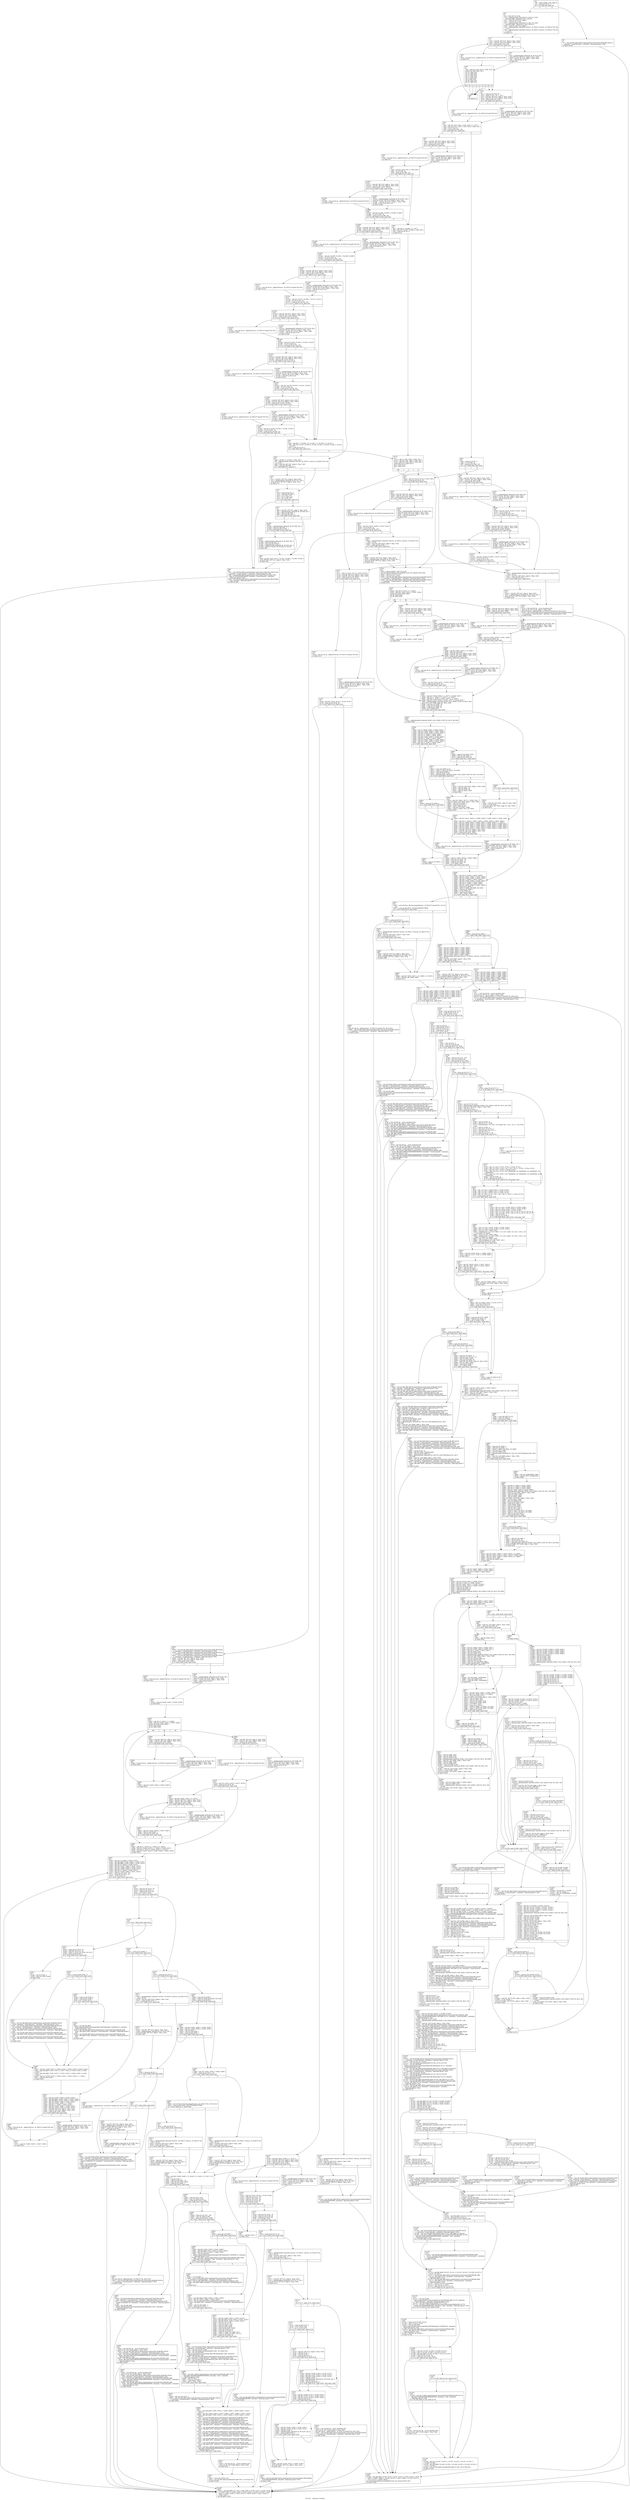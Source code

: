 digraph "CFG for '__floatscan' function" {
	label="CFG for '__floatscan' function";

	Node0x17af1d0 [shape=record,label="{%3:\l  %4 = alloca [2048 x i32], align 16\l  %5 = icmp ult i32 %1, 3\l  br i1 %5, label %8, label %6\l|{<s0>T|<s1>F}}"];
	Node0x17af1d0:s0 -> Node0x17b12e0;
	Node0x17af1d0:s1 -> Node0x17b0090;
	Node0x17b0090 [shape=record,label="{%6:\l6:                                                \l  %7 = tail call x86_fp80 @llvm.experimental.constrained.sitofp.f80.i32(i32 0,\l... metadata !\"round.dynamic\", metadata !\"fpexcept.ignore\") #40\l  br label %1260\l}"];
	Node0x17b0090 -> Node0x17b6a10;
	Node0x17b12e0 [shape=record,label="{%8:\l8:                                                \l  %9 = sext i32 %1 to i64\l  %10 = getelementptr inbounds [3 x i32], [3 x i32]*\l... @switch.table.__floatscan, i64 0, i64 %9\l  %11 = load i32, i32* %10, align 4\l  %12 = sext i32 %1 to i64\l  %13 = getelementptr inbounds [3 x i32], [3 x i32]*\l... @switch.table.__floatscan.2, i64 0, i64 %12\l  %14 = load i32, i32* %13, align 4\l  %15 = getelementptr inbounds %struct._IO_FILE.0, %struct._IO_FILE.0* %0, i64\l... 0, i32 1\l  %16 = getelementptr inbounds %struct._IO_FILE.0, %struct._IO_FILE.0* %0, i64\l... 0, i32 25\l  br label %17\l}"];
	Node0x17b12e0 -> Node0x17b1330;
	Node0x17b1330 [shape=record,label="{%17:\l17:                                               \l  %18 = load i8*, i8** %15, align 8, !tbaa !1632\l  %19 = load i8*, i8** %16, align 8, !tbaa !1639\l  %20 = icmp eq i8* %18, %19\l  br i1 %20, label %25, label %21\l|{<s0>T|<s1>F}}"];
	Node0x17b1330:s0 -> Node0x17b13d0;
	Node0x17b1330:s1 -> Node0x17b1380;
	Node0x17b1380 [shape=record,label="{%21:\l21:                                               \l  %22 = getelementptr inbounds i8, i8* %18, i64 1\l  store i8* %22, i8** %15, align 8, !tbaa !1632\l  %23 = load i8, i8* %18, align 1, !tbaa !1640\l  %24 = zext i8 %23 to i32\l  br label %27\l}"];
	Node0x17b1380 -> Node0x17b1420;
	Node0x17b13d0 [shape=record,label="{%25:\l25:                                               \l  %26 = tail call i32 @__shgetc(%struct._IO_FILE.0* nonnull %0) #41\l  br label %27\l}"];
	Node0x17b13d0 -> Node0x17b1420;
	Node0x17b1420 [shape=record,label="{%27:\l27:                                               \l  %28 = phi i32 [ %24, %21 ], [ %26, %25 ]\l  switch i32 %28, label %42 [\l    i32 32, label %29\l    i32 13, label %29\l    i32 12, label %29\l    i32 11, label %29\l    i32 10, label %29\l    i32 9, label %29\l    i32 45, label %30\l    i32 43, label %30\l  ]\l|{<s0>def|<s1>32|<s2>13|<s3>12|<s4>11|<s5>10|<s6>9|<s7>45|<s8>43}}"];
	Node0x17b1420:s0 -> Node0x17b15b0;
	Node0x17b1420:s1 -> Node0x17b1470;
	Node0x17b1420:s2 -> Node0x17b1470;
	Node0x17b1420:s3 -> Node0x17b1470;
	Node0x17b1420:s4 -> Node0x17b1470;
	Node0x17b1420:s5 -> Node0x17b1470;
	Node0x17b1420:s6 -> Node0x17b1470;
	Node0x17b1420:s7 -> Node0x17b14c0;
	Node0x17b1420:s8 -> Node0x17b14c0;
	Node0x17b1470 [shape=record,label="{%29:\l29:                                               \l  br label %17\l}"];
	Node0x17b1470 -> Node0x17b1330;
	Node0x17b14c0 [shape=record,label="{%30:\l30:                                               \l  %31 = icmp eq i32 %28, 45\l  %32 = select i1 %31, i32 -1, i32 1\l  %33 = load i8*, i8** %15, align 8, !tbaa !1632\l  %34 = load i8*, i8** %16, align 8, !tbaa !1639\l  %35 = icmp eq i8* %33, %34\l  br i1 %35, label %40, label %36\l|{<s0>T|<s1>F}}"];
	Node0x17b14c0:s0 -> Node0x17b1560;
	Node0x17b14c0:s1 -> Node0x17b1510;
	Node0x17b1510 [shape=record,label="{%36:\l36:                                               \l  %37 = getelementptr inbounds i8, i8* %33, i64 1\l  store i8* %37, i8** %15, align 8, !tbaa !1632\l  %38 = load i8, i8* %33, align 1, !tbaa !1640\l  %39 = zext i8 %38 to i32\l  br label %42\l}"];
	Node0x17b1510 -> Node0x17b15b0;
	Node0x17b1560 [shape=record,label="{%40:\l40:                                               \l  %41 = tail call i32 @__shgetc(%struct._IO_FILE.0* nonnull %0) #41\l  br label %42\l}"];
	Node0x17b1560 -> Node0x17b15b0;
	Node0x17b15b0 [shape=record,label="{%42:\l42:                                               \l  %43 = phi i32 [ %32, %40 ], [ %32, %36 ], [ 1, %27 ]\l  %44 = phi i32 [ %41, %40 ], [ %39, %36 ], [ %28, %27 ]\l  %45 = or i32 %44, 32\l  %46 = icmp eq i32 %45, 105\l  br i1 %46, label %47, label %94\l|{<s0>T|<s1>F}}"];
	Node0x17b15b0:s0 -> Node0x17b1600;
	Node0x17b15b0:s1 -> Node0x17b19c0;
	Node0x17b1600 [shape=record,label="{%47:\l47:                                               \l  %48 = load i8*, i8** %15, align 8, !tbaa !1632\l  %49 = load i8*, i8** %16, align 8, !tbaa !1639\l  %50 = icmp eq i8* %48, %49\l  br i1 %50, label %55, label %51\l|{<s0>T|<s1>F}}"];
	Node0x17b1600:s0 -> Node0x17b16a0;
	Node0x17b1600:s1 -> Node0x17b1650;
	Node0x17b1650 [shape=record,label="{%51:\l51:                                               \l  %52 = getelementptr inbounds i8, i8* %48, i64 1\l  store i8* %52, i8** %15, align 8, !tbaa !1632\l  %53 = load i8, i8* %48, align 1, !tbaa !1640\l  %54 = zext i8 %53 to i32\l  br label %57\l}"];
	Node0x17b1650 -> Node0x17b16f0;
	Node0x17b16a0 [shape=record,label="{%55:\l55:                                               \l  %56 = tail call i32 @__shgetc(%struct._IO_FILE.0* nonnull %0) #41\l  br label %57\l}"];
	Node0x17b16a0 -> Node0x17b16f0;
	Node0x17b16f0 [shape=record,label="{%57:\l57:                                               \l  %58 = phi i32 [ %54, %51 ], [ %56, %55 ]\l  %59 = or i32 %58, 32\l  %60 = icmp eq i32 %59, 110\l  br i1 %60, label %1276, label %90\l|{<s0>T|<s1>F}}"];
	Node0x17b16f0:s0 -> Node0x17b6ba0;
	Node0x17b16f0:s1 -> Node0x17b1970;
	Node0x17b1740 [shape=record,label="{%61:\l61:                                               \l  %62 = phi i64 [ 7, %1356 ], [ 6, %1342 ], [ 5, %1328 ], [ 4, %1314 ]\l  %63 = phi i32 [ %1357, %1356 ], [ %1343, %1342 ], [ %1329, %1328 ], [ %1315,\l... %1314 ]\l  %64 = icmp ne i32 %2, 0\l  br i1 %64, label %65, label %112\l|{<s0>T|<s1>F}}"];
	Node0x17b1740:s0 -> Node0x17b1790;
	Node0x17b1740:s1 -> Node0x17b1b50;
	Node0x17b1790 [shape=record,label="{%65:\l65:                                               \l  %66 = phi i64 [ 3, %1300 ], [ %62, %61 ]\l  %67 = getelementptr inbounds %struct._IO_FILE.0, %struct._IO_FILE.0* %0, i64\l... 0, i32 26\l  %68 = load i64, i64* %67, align 8, !tbaa !1641\l  %69 = icmp sgt i64 %68, -1\l  br i1 %69, label %70, label %73\l|{<s0>T|<s1>F}}"];
	Node0x17b1790:s0 -> Node0x17b17e0;
	Node0x17b1790:s1 -> Node0x17b1830;
	Node0x17b17e0 [shape=record,label="{%70:\l70:                                               \l  %71 = load i8*, i8** %15, align 8, !tbaa !1632\l  %72 = getelementptr inbounds i8, i8* %71, i64 -1\l  store i8* %72, i8** %15, align 8, !tbaa !1632\l  br label %73\l}"];
	Node0x17b17e0 -> Node0x17b1830;
	Node0x17b1830 [shape=record,label="{%73:\l73:                                               \l  %74 = icmp eq i32 %2, 0\l  %75 = icmp ult i64 %66, 4\l  %76 = or i1 %75, %74\l  %77 = xor i1 %69, true\l  %78 = or i1 %76, %77\l  br i1 %78, label %86, label %79\l|{<s0>T|<s1>F}}"];
	Node0x17b1830:s0 -> Node0x17b1920;
	Node0x17b1830:s1 -> Node0x17b1880;
	Node0x17b1880 [shape=record,label="{%79:\l79:                                               \l  %80 = load i8*, i8** %15, align 8, !tbaa !1632\l  %81 = getelementptr inbounds i8, i8* %80, i64 -1\l  %82 = add nsw i64 %66, -1\l  %83 = icmp ugt i64 %82, 3\l  br i1 %83, label %1360, label %84\l|{<s0>T|<s1>F}}"];
	Node0x17b1880:s0 -> Node0x17b7320;
	Node0x17b1880:s1 -> Node0x17b18d0;
	Node0x17b18d0 [shape=record,label="{%84:\l84:                                               \l  %85 = phi i8* [ %81, %79 ], [ %1361, %1360 ], [ %1369, %1364 ]\l  store i8* %85, i8** %15, align 8, !tbaa !1632\l  br label %86\l}"];
	Node0x17b18d0 -> Node0x17b1920;
	Node0x17b1920 [shape=record,label="{%86:\l86:                                               \l  %87 = tail call float @llvm.experimental.constrained.sitofp.f32.i32(i32 %43,\l... metadata !\"round.dynamic\", metadata !\"fpexcept.ignore\") #40\l  %88 = tail call float @llvm.experimental.constrained.fmul.f32(float %87,\l... float 0x7FF0000000000000, metadata !\"round.dynamic\", metadata\l... !\"fpexcept.ignore\") #40\l  %89 = tail call x86_fp80 @llvm.experimental.constrained.fpext.f80.f32(float\l... %88, metadata !\"fpexcept.ignore\") #40\l  br label %1260\l}"];
	Node0x17b1920 -> Node0x17b6a10;
	Node0x17b1970 [shape=record,label="{%90:\l90:                                               \l  %91 = phi i64 [ 2, %1286 ], [ 1, %57 ]\l  %92 = phi i32 [ %1287, %1286 ], [ %58, %57 ]\l  %93 = icmp ne i32 %2, 0\l  br label %112\l}"];
	Node0x17b1970 -> Node0x17b1b50;
	Node0x17b19c0 [shape=record,label="{%94:\l94:                                               \l  %95 = icmp ne i32 %2, 0\l  %96 = or i32 %44, 32\l  %97 = icmp eq i32 %96, 110\l  br i1 %97, label %98, label %221\l|{<s0>T|<s1>F}}"];
	Node0x17b19c0:s0 -> Node0x17b1a10;
	Node0x17b19c0:s1 -> Node0x17b24b0;
	Node0x17b1a10 [shape=record,label="{%98:\l98:                                               \l  %99 = load i8*, i8** %15, align 8, !tbaa !1632\l  %100 = load i8*, i8** %16, align 8, !tbaa !1639\l  %101 = icmp eq i8* %99, %100\l  br i1 %101, label %106, label %102\l|{<s0>T|<s1>F}}"];
	Node0x17b1a10:s0 -> Node0x17b1ab0;
	Node0x17b1a10:s1 -> Node0x17b1a60;
	Node0x17b1a60 [shape=record,label="{%102:\l102:                                              \l  %103 = getelementptr inbounds i8, i8* %99, i64 1\l  store i8* %103, i8** %15, align 8, !tbaa !1632\l  %104 = load i8, i8* %99, align 1, !tbaa !1640\l  %105 = zext i8 %104 to i32\l  br label %108\l}"];
	Node0x17b1a60 -> Node0x17b1b00;
	Node0x17b1ab0 [shape=record,label="{%106:\l106:                                              \l  %107 = tail call i32 @__shgetc(%struct._IO_FILE.0* nonnull %0) #41\l  br label %108\l}"];
	Node0x17b1ab0 -> Node0x17b1b00;
	Node0x17b1b00 [shape=record,label="{%108:\l108:                                              \l  %109 = phi i32 [ %105, %102 ], [ %107, %106 ]\l  %110 = or i32 %109, 32\l  %111 = icmp eq i32 %110, 97\l  br i1 %111, label %1262, label %211\l|{<s0>T|<s1>F}}"];
	Node0x17b1b00:s0 -> Node0x17b6a60;
	Node0x17b1b00:s1 -> Node0x17b23c0;
	Node0x17b1b50 [shape=record,label="{%112:\l112:                                              \l  %113 = phi i1 [ %93, %90 ], [ %64, %61 ]\l  %114 = phi i64 [ %91, %90 ], [ %62, %61 ]\l  %115 = phi i32 [ %92, %90 ], [ %63, %61 ]\l  switch i64 %114, label %211 [\l    i64 3, label %116\l    i64 0, label %221\l  ]\l|{<s0>def|<s1>3|<s2>0}}"];
	Node0x17b1b50:s0 -> Node0x17b23c0;
	Node0x17b1b50:s1 -> Node0x17b1ba0;
	Node0x17b1b50:s2 -> Node0x17b24b0;
	Node0x17b1ba0 [shape=record,label="{%116:\l116:                                              \l  %117 = phi i1 [ %113, %112 ], [ %95, %1272 ]\l  %118 = load i8*, i8** %15, align 8, !tbaa !1632\l  %119 = load i8*, i8** %16, align 8, !tbaa !1639\l  %120 = icmp eq i8* %118, %119\l  br i1 %120, label %125, label %121\l|{<s0>T|<s1>F}}"];
	Node0x17b1ba0:s0 -> Node0x17b1c40;
	Node0x17b1ba0:s1 -> Node0x17b1bf0;
	Node0x17b1bf0 [shape=record,label="{%121:\l121:                                              \l  %122 = getelementptr inbounds i8, i8* %118, i64 1\l  store i8* %122, i8** %15, align 8, !tbaa !1632\l  %123 = load i8, i8* %118, align 1, !tbaa !1640\l  %124 = zext i8 %123 to i32\l  br label %127\l}"];
	Node0x17b1bf0 -> Node0x17b1c90;
	Node0x17b1c40 [shape=record,label="{%125:\l125:                                              \l  %126 = tail call i32 @__shgetc(%struct._IO_FILE.0* nonnull %0) #41\l  br label %127\l}"];
	Node0x17b1c40 -> Node0x17b1c90;
	Node0x17b1c90 [shape=record,label="{%127:\l127:                                              \l  %128 = phi i32 [ %124, %121 ], [ %126, %125 ]\l  %129 = icmp eq i32 %128, 40\l  br i1 %129, label %139, label %130\l|{<s0>T|<s1>F}}"];
	Node0x17b1c90:s0 -> Node0x17b1dd0;
	Node0x17b1c90:s1 -> Node0x17b1ce0;
	Node0x17b1ce0 [shape=record,label="{%130:\l130:                                              \l  %131 = getelementptr inbounds %struct._IO_FILE.0, %struct._IO_FILE.0* %0,\l... i64 0, i32 26\l  %132 = load i64, i64* %131, align 8, !tbaa !1641\l  %133 = icmp sgt i64 %132, -1\l  br i1 %133, label %134, label %137\l|{<s0>T|<s1>F}}"];
	Node0x17b1ce0:s0 -> Node0x17b1d30;
	Node0x17b1ce0:s1 -> Node0x17b1d80;
	Node0x17b1d30 [shape=record,label="{%134:\l134:                                              \l  %135 = load i8*, i8** %15, align 8, !tbaa !1632\l  %136 = getelementptr inbounds i8, i8* %135, i64 -1\l  store i8* %136, i8** %15, align 8, !tbaa !1632\l  br label %137\l}"];
	Node0x17b1d30 -> Node0x17b1d80;
	Node0x17b1d80 [shape=record,label="{%137:\l137:                                              \l  %138 = tail call x86_fp80 @llvm.experimental.constrained.fpext.f80.f32(float\l... 0x7FF8000000000000, metadata !\"fpexcept.ignore\") #40\l  br label %1260\l}"];
	Node0x17b1d80 -> Node0x17b6a10;
	Node0x17b1dd0 [shape=record,label="{%139:\l139:                                              \l  %140 = phi i64 [ %210, %209 ], [ 1, %127 ]\l  %141 = load i8*, i8** %15, align 8, !tbaa !1632\l  %142 = load i8*, i8** %16, align 8, !tbaa !1639\l  %143 = icmp eq i8* %141, %142\l  br i1 %143, label %148, label %144\l|{<s0>T|<s1>F}}"];
	Node0x17b1dd0:s0 -> Node0x17b1e70;
	Node0x17b1dd0:s1 -> Node0x17b1e20;
	Node0x17b1e20 [shape=record,label="{%144:\l144:                                              \l  %145 = getelementptr inbounds i8, i8* %141, i64 1\l  store i8* %145, i8** %15, align 8, !tbaa !1632\l  %146 = load i8, i8* %141, align 1, !tbaa !1640\l  %147 = zext i8 %146 to i32\l  br label %150\l}"];
	Node0x17b1e20 -> Node0x17b1ec0;
	Node0x17b1e70 [shape=record,label="{%148:\l148:                                              \l  %149 = tail call i32 @__shgetc(%struct._IO_FILE.0* nonnull %0) #41\l  br label %150\l}"];
	Node0x17b1e70 -> Node0x17b1ec0;
	Node0x17b1ec0 [shape=record,label="{%150:\l150:                                              \l  %151 = phi i32 [ %147, %144 ], [ %149, %148 ]\l  %152 = add nsw i32 %151, -48\l  %153 = icmp ult i32 %152, 10\l  %154 = add nsw i32 %151, -65\l  %155 = icmp ult i32 %154, 26\l  %156 = or i1 %153, %155\l  br i1 %156, label %209, label %157\l|{<s0>T|<s1>F}}"];
	Node0x17b1ec0:s0 -> Node0x17b2370;
	Node0x17b1ec0:s1 -> Node0x17b1f10;
	Node0x17b1f10 [shape=record,label="{%157:\l157:                                              \l  %158 = add nsw i32 %151, -97\l  %159 = icmp ult i32 %158, 26\l  %160 = icmp eq i32 %151, 95\l  %161 = or i1 %160, %159\l  br i1 %161, label %209, label %162\l|{<s0>T|<s1>F}}"];
	Node0x17b1f10:s0 -> Node0x17b2370;
	Node0x17b1f10:s1 -> Node0x17b1f60;
	Node0x17b1f60 [shape=record,label="{%162:\l162:                                              \l  %163 = icmp eq i32 %151, 41\l  br i1 %163, label %164, label %166\l|{<s0>T|<s1>F}}"];
	Node0x17b1f60:s0 -> Node0x17b1fb0;
	Node0x17b1f60:s1 -> Node0x17b2000;
	Node0x17b1fb0 [shape=record,label="{%164:\l164:                                              \l  %165 = tail call x86_fp80 @llvm.experimental.constrained.fpext.f80.f32(float\l... 0x7FF8000000000000, metadata !\"fpexcept.ignore\") #40\l  br label %1260\l}"];
	Node0x17b1fb0 -> Node0x17b6a10;
	Node0x17b2000 [shape=record,label="{%166:\l166:                                              \l  %167 = getelementptr inbounds %struct._IO_FILE.0, %struct._IO_FILE.0* %0,\l... i64 0, i32 26\l  %168 = load i64, i64* %167, align 8, !tbaa !1641\l  %169 = icmp sgt i64 %168, -1\l  br i1 %169, label %170, label %173\l|{<s0>T|<s1>F}}"];
	Node0x17b2000:s0 -> Node0x17b2050;
	Node0x17b2000:s1 -> Node0x17b20a0;
	Node0x17b2050 [shape=record,label="{%170:\l170:                                              \l  %171 = load i8*, i8** %15, align 8, !tbaa !1632\l  %172 = getelementptr inbounds i8, i8* %171, i64 -1\l  store i8* %172, i8** %15, align 8, !tbaa !1632\l  br label %173\l}"];
	Node0x17b2050 -> Node0x17b20a0;
	Node0x17b20a0 [shape=record,label="{%173:\l173:                                              \l  br i1 %117, label %174, label %202\l|{<s0>T|<s1>F}}"];
	Node0x17b20a0:s0 -> Node0x17b20f0;
	Node0x17b20a0:s1 -> Node0x17b2280;
	Node0x17b20f0 [shape=record,label="{%174:\l174:                                              \l  %175 = icmp eq i64 %140, 0\l  %176 = xor i1 %169, true\l  %177 = or i1 %175, %176\l  br i1 %177, label %207, label %178\l|{<s0>T|<s1>F}}"];
	Node0x17b20f0:s0 -> Node0x17b2320;
	Node0x17b20f0:s1 -> Node0x17b2140;
	Node0x17b2140 [shape=record,label="{%178:\l178:                                              \l  %179 = load i8*, i8** %15, align 8, !tbaa !1632\l  %180 = add i64 %140, -1\l  %181 = and i64 %140, 7\l  %182 = icmp eq i64 %181, 0\l  br i1 %182, label %191, label %183\l|{<s0>T|<s1>F}}"];
	Node0x17b2140:s0 -> Node0x17b21e0;
	Node0x17b2140:s1 -> Node0x17b2190;
	Node0x17b2190 [shape=record,label="{%183:\l183:                                              \l  %184 = phi i8* [ %188, %183 ], [ %179, %178 ]\l  %185 = phi i64 [ %187, %183 ], [ %140, %178 ]\l  %186 = phi i64 [ %189, %183 ], [ %181, %178 ]\l  %187 = add i64 %185, -1\l  %188 = getelementptr inbounds i8, i8* %184, i64 -1\l  %189 = add i64 %186, -1\l  %190 = icmp eq i64 %189, 0\l  br i1 %190, label %191, label %183, !llvm.loop !1642\l|{<s0>T|<s1>F}}"];
	Node0x17b2190:s0 -> Node0x17b21e0;
	Node0x17b2190:s1 -> Node0x17b2190;
	Node0x17b21e0 [shape=record,label="{%191:\l191:                                              \l  %192 = phi i8* [ undef, %178 ], [ %188, %183 ]\l  %193 = phi i8* [ %179, %178 ], [ %188, %183 ]\l  %194 = phi i64 [ %140, %178 ], [ %187, %183 ]\l  %195 = icmp ult i64 %180, 7\l  br i1 %195, label %205, label %196\l|{<s0>T|<s1>F}}"];
	Node0x17b21e0:s0 -> Node0x17b22d0;
	Node0x17b21e0:s1 -> Node0x17b2230;
	Node0x17b2230 [shape=record,label="{%196:\l196:                                              \l  %197 = phi i8* [ %200, %196 ], [ %193, %191 ]\l  %198 = phi i64 [ %199, %196 ], [ %194, %191 ]\l  %199 = add i64 %198, -8\l  %200 = getelementptr inbounds i8, i8* %197, i64 -8\l  %201 = icmp eq i64 %199, 0\l  br i1 %201, label %205, label %196\l|{<s0>T|<s1>F}}"];
	Node0x17b2230:s0 -> Node0x17b22d0;
	Node0x17b2230:s1 -> Node0x17b2230;
	Node0x17b2280 [shape=record,label="{%202:\l202:                                              \l  %203 = tail call i32* @___errno_location() #41\l  store i32 22, i32* %203, align 4, !tbaa !1644\l  tail call void @__shlim(%struct._IO_FILE.0* nonnull %0, i64 0) #41\l  %204 = tail call x86_fp80 @llvm.experimental.constrained.sitofp.f80.i32(i32\l... 0, metadata !\"round.dynamic\", metadata !\"fpexcept.ignore\") #40\l  br label %1260\l}"];
	Node0x17b2280 -> Node0x17b6a10;
	Node0x17b22d0 [shape=record,label="{%205:\l205:                                              \l  %206 = phi i8* [ %192, %191 ], [ %200, %196 ]\l  store i8* %206, i8** %15, align 8, !tbaa !1632\l  br label %207\l}"];
	Node0x17b22d0 -> Node0x17b2320;
	Node0x17b2320 [shape=record,label="{%207:\l207:                                              \l  %208 = tail call x86_fp80 @llvm.experimental.constrained.fpext.f80.f32(float\l... 0x7FF8000000000000, metadata !\"fpexcept.ignore\") #40\l  br label %1260\l}"];
	Node0x17b2320 -> Node0x17b6a10;
	Node0x17b2370 [shape=record,label="{%209:\l209:                                              \l  %210 = add i64 %140, 1\l  br label %139\l}"];
	Node0x17b2370 -> Node0x17b1dd0;
	Node0x17b23c0 [shape=record,label="{%211:\l211:                                              \l  %212 = getelementptr inbounds %struct._IO_FILE.0, %struct._IO_FILE.0* %0,\l... i64 0, i32 26\l  %213 = load i64, i64* %212, align 8, !tbaa !1641\l  %214 = icmp sgt i64 %213, -1\l  br i1 %214, label %215, label %218\l|{<s0>T|<s1>F}}"];
	Node0x17b23c0:s0 -> Node0x17b2410;
	Node0x17b23c0:s1 -> Node0x17b2460;
	Node0x17b2410 [shape=record,label="{%215:\l215:                                              \l  %216 = load i8*, i8** %15, align 8, !tbaa !1632\l  %217 = getelementptr inbounds i8, i8* %216, i64 -1\l  store i8* %217, i8** %15, align 8, !tbaa !1632\l  br label %218\l}"];
	Node0x17b2410 -> Node0x17b2460;
	Node0x17b2460 [shape=record,label="{%218:\l218:                                              \l  %219 = tail call i32* @___errno_location() #41\l  store i32 22, i32* %219, align 4, !tbaa !1644\l  tail call void @__shlim(%struct._IO_FILE.0* nonnull %0, i64 0) #41\l  %220 = tail call x86_fp80 @llvm.experimental.constrained.sitofp.f80.i32(i32\l... 0, metadata !\"round.dynamic\", metadata !\"fpexcept.ignore\") #40\l  br label %1260\l}"];
	Node0x17b2460 -> Node0x17b6a10;
	Node0x17b24b0 [shape=record,label="{%221:\l221:                                              \l  %222 = phi i32 [ %115, %112 ], [ %44, %94 ]\l  %223 = icmp eq i32 %222, 48\l  br i1 %223, label %224, label %531\l|{<s0>T|<s1>F}}"];
	Node0x17b24b0:s0 -> Node0x17b2500;
	Node0x17b24b0:s1 -> Node0x17b3c70;
	Node0x17b2500 [shape=record,label="{%224:\l224:                                              \l  %225 = load i8*, i8** %15, align 8, !tbaa !1632\l  %226 = load i8*, i8** %16, align 8, !tbaa !1639\l  %227 = icmp eq i8* %225, %226\l  br i1 %227, label %232, label %228\l|{<s0>T|<s1>F}}"];
	Node0x17b2500:s0 -> Node0x17b25a0;
	Node0x17b2500:s1 -> Node0x17b2550;
	Node0x17b2550 [shape=record,label="{%228:\l228:                                              \l  %229 = getelementptr inbounds i8, i8* %225, i64 1\l  store i8* %229, i8** %15, align 8, !tbaa !1632\l  %230 = load i8, i8* %225, align 1, !tbaa !1640\l  %231 = zext i8 %230 to i32\l  br label %234\l}"];
	Node0x17b2550 -> Node0x17b25f0;
	Node0x17b25a0 [shape=record,label="{%232:\l232:                                              \l  %233 = tail call i32 @__shgetc(%struct._IO_FILE.0* nonnull %0) #41\l  br label %234\l}"];
	Node0x17b25a0 -> Node0x17b25f0;
	Node0x17b25f0 [shape=record,label="{%234:\l234:                                              \l  %235 = phi i32 [ %231, %228 ], [ %233, %232 ]\l  %236 = or i32 %235, 32\l  %237 = icmp eq i32 %236, 120\l  br i1 %237, label %238, label %524\l|{<s0>T|<s1>F}}"];
	Node0x17b25f0:s0 -> Node0x17b2640;
	Node0x17b25f0:s1 -> Node0x17b3bd0;
	Node0x17b2640 [shape=record,label="{%238:\l238:                                              \l  %239 = tail call x86_fp80 @llvm.experimental.constrained.sitofp.f80.i32(i32\l... 0, metadata !\"round.dynamic\", metadata !\"fpexcept.ignore\") #42\l  %240 = tail call x86_fp80 @llvm.experimental.constrained.sitofp.f80.i32(i32\l... 1, metadata !\"round.dynamic\", metadata !\"fpexcept.ignore\") #42\l  %241 = tail call x86_fp80 @llvm.experimental.constrained.sitofp.f80.i32(i32\l... 0, metadata !\"round.dynamic\", metadata !\"fpexcept.ignore\") #42\l  %242 = load i8*, i8** %15, align 8, !tbaa !1632\l  %243 = load i8*, i8** %16, align 8, !tbaa !1639\l  %244 = icmp eq i8* %242, %243\l  br i1 %244, label %249, label %245\l|{<s0>T|<s1>F}}"];
	Node0x17b2640:s0 -> Node0x17b26e0;
	Node0x17b2640:s1 -> Node0x17b2690;
	Node0x17b2690 [shape=record,label="{%245:\l245:                                              \l  %246 = getelementptr inbounds i8, i8* %242, i64 1\l  store i8* %246, i8** %15, align 8, !tbaa !1632\l  %247 = load i8, i8* %242, align 1, !tbaa !1640\l  %248 = zext i8 %247 to i32\l  br label %251\l}"];
	Node0x17b2690 -> Node0x17b2730;
	Node0x17b26e0 [shape=record,label="{%249:\l249:                                              \l  %250 = tail call i32 @__shgetc(%struct._IO_FILE.0* nonnull %0) #41\l  br label %251\l}"];
	Node0x17b26e0 -> Node0x17b2730;
	Node0x17b2730 [shape=record,label="{%251:\l251:                                              \l  %252 = phi i32 [ %248, %245 ], [ %250, %249 ]\l  br label %253\l}"];
	Node0x17b2730 -> Node0x17b2780;
	Node0x17b2780 [shape=record,label="{%253:\l253:                                              \l  %254 = phi i32 [ 0, %251 ], [ 1, %266 ]\l  %255 = phi i32 [ %252, %251 ], [ %267, %266 ]\l  switch i32 %255, label %296 [\l    i32 48, label %256\l    i32 46, label %268\l  ]\l|{<s0>def|<s1>48|<s2>46}}"];
	Node0x17b2780:s0 -> Node0x17b2b90;
	Node0x17b2780:s1 -> Node0x17b27d0;
	Node0x17b2780:s2 -> Node0x17b2910;
	Node0x17b27d0 [shape=record,label="{%256:\l256:                                              \l  %257 = load i8*, i8** %15, align 8, !tbaa !1632\l  %258 = load i8*, i8** %16, align 8, !tbaa !1639\l  %259 = icmp eq i8* %257, %258\l  br i1 %259, label %264, label %260\l|{<s0>T|<s1>F}}"];
	Node0x17b27d0:s0 -> Node0x17b2870;
	Node0x17b27d0:s1 -> Node0x17b2820;
	Node0x17b2820 [shape=record,label="{%260:\l260:                                              \l  %261 = getelementptr inbounds i8, i8* %257, i64 1\l  store i8* %261, i8** %15, align 8, !tbaa !1632\l  %262 = load i8, i8* %257, align 1, !tbaa !1640\l  %263 = zext i8 %262 to i32\l  br label %266\l}"];
	Node0x17b2820 -> Node0x17b28c0;
	Node0x17b2870 [shape=record,label="{%264:\l264:                                              \l  %265 = tail call i32 @__shgetc(%struct._IO_FILE.0* nonnull %0) #41\l  br label %266\l}"];
	Node0x17b2870 -> Node0x17b28c0;
	Node0x17b28c0 [shape=record,label="{%266:\l266:                                              \l  %267 = phi i32 [ %265, %264 ], [ %263, %260 ]\l  br label %253\l}"];
	Node0x17b28c0 -> Node0x17b2780;
	Node0x17b2910 [shape=record,label="{%268:\l268:                                              \l  %269 = load i8*, i8** %15, align 8, !tbaa !1632\l  %270 = load i8*, i8** %16, align 8, !tbaa !1639\l  %271 = icmp eq i8* %269, %270\l  br i1 %271, label %276, label %272\l|{<s0>T|<s1>F}}"];
	Node0x17b2910:s0 -> Node0x17b29b0;
	Node0x17b2910:s1 -> Node0x17b2960;
	Node0x17b2960 [shape=record,label="{%272:\l272:                                              \l  %273 = getelementptr inbounds i8, i8* %269, i64 1\l  store i8* %273, i8** %15, align 8, !tbaa !1632\l  %274 = load i8, i8* %269, align 1, !tbaa !1640\l  %275 = zext i8 %274 to i32\l  br label %278\l}"];
	Node0x17b2960 -> Node0x17b2a00;
	Node0x17b29b0 [shape=record,label="{%276:\l276:                                              \l  %277 = tail call i32 @__shgetc(%struct._IO_FILE.0* nonnull %0) #41\l  br label %278\l}"];
	Node0x17b29b0 -> Node0x17b2a00;
	Node0x17b2a00 [shape=record,label="{%278:\l278:                                              \l  %279 = phi i32 [ %275, %272 ], [ %277, %276 ]\l  %280 = icmp eq i32 %279, 48\l  br i1 %280, label %281, label %296\l|{<s0>T|<s1>F}}"];
	Node0x17b2a00:s0 -> Node0x17b2a50;
	Node0x17b2a00:s1 -> Node0x17b2b90;
	Node0x17b2a50 [shape=record,label="{%281:\l281:                                              \l  %282 = phi i64 [ %294, %292 ], [ 0, %278 ]\l  %283 = load i8*, i8** %15, align 8, !tbaa !1632\l  %284 = load i8*, i8** %16, align 8, !tbaa !1639\l  %285 = icmp eq i8* %283, %284\l  br i1 %285, label %290, label %286\l|{<s0>T|<s1>F}}"];
	Node0x17b2a50:s0 -> Node0x17b2af0;
	Node0x17b2a50:s1 -> Node0x17b2aa0;
	Node0x17b2aa0 [shape=record,label="{%286:\l286:                                              \l  %287 = getelementptr inbounds i8, i8* %283, i64 1\l  store i8* %287, i8** %15, align 8, !tbaa !1632\l  %288 = load i8, i8* %283, align 1, !tbaa !1640\l  %289 = zext i8 %288 to i32\l  br label %292\l}"];
	Node0x17b2aa0 -> Node0x17b2b40;
	Node0x17b2af0 [shape=record,label="{%290:\l290:                                              \l  %291 = tail call i32 @__shgetc(%struct._IO_FILE.0* nonnull %0) #41\l  br label %292\l}"];
	Node0x17b2af0 -> Node0x17b2b40;
	Node0x17b2b40 [shape=record,label="{%292:\l292:                                              \l  %293 = phi i32 [ %289, %286 ], [ %291, %290 ]\l  %294 = add nsw i64 %282, -1\l  %295 = icmp eq i32 %293, 48\l  br i1 %295, label %281, label %296\l|{<s0>T|<s1>F}}"];
	Node0x17b2b40:s0 -> Node0x17b2a50;
	Node0x17b2b40:s1 -> Node0x17b2b90;
	Node0x17b2b90 [shape=record,label="{%296:\l296:                                              \l  %297 = phi i32 [ 1, %278 ], [ 1, %292 ], [ 0, %253 ]\l  %298 = phi i32 [ %254, %278 ], [ 1, %292 ], [ %254, %253 ]\l  %299 = phi i64 [ 0, %278 ], [ %294, %292 ], [ 0, %253 ]\l  %300 = phi i32 [ %279, %278 ], [ %293, %292 ], [ %255, %253 ]\l  br label %301\l}"];
	Node0x17b2b90 -> Node0x17b2be0;
	Node0x17b2be0 [shape=record,label="{%301:\l301:                                              \l  %302 = phi i32 [ 0, %296 ], [ %353, %370 ]\l  %303 = phi x86_fp80 [ %239, %296 ], [ %354, %370 ]\l  %304 = phi x86_fp80 [ %240, %296 ], [ %355, %370 ]\l  %305 = phi i32 [ 0, %296 ], [ %356, %370 ]\l  %306 = phi i32 [ %297, %296 ], [ %357, %370 ]\l  %307 = phi i32 [ %298, %296 ], [ %358, %370 ]\l  %308 = phi i64 [ %299, %296 ], [ %359, %370 ]\l  %309 = phi i64 [ 0, %296 ], [ %360, %370 ]\l  %310 = phi i32 [ %300, %296 ], [ %371, %370 ]\l  %311 = add nsw i32 %310, -48\l  %312 = icmp ult i32 %311, 10\l  %313 = or i32 %310, 32\l  br i1 %312, label %322, label %314\l|{<s0>T|<s1>F}}"];
	Node0x17b2be0:s0 -> Node0x17b2d20;
	Node0x17b2be0:s1 -> Node0x17b2c30;
	Node0x17b2c30 [shape=record,label="{%314:\l314:                                              \l  %315 = add nsw i32 %313, -97\l  %316 = icmp ult i32 %315, 6\l  %317 = icmp eq i32 %310, 46\l  %318 = or i1 %317, %316\l  br i1 %318, label %319, label %372\l|{<s0>T|<s1>F}}"];
	Node0x17b2c30:s0 -> Node0x17b2c80;
	Node0x17b2c30:s1 -> Node0x17b3090;
	Node0x17b2c80 [shape=record,label="{%319:\l319:                                              \l  br i1 %317, label %320, label %322\l|{<s0>T|<s1>F}}"];
	Node0x17b2c80:s0 -> Node0x17b2cd0;
	Node0x17b2c80:s1 -> Node0x17b2d20;
	Node0x17b2cd0 [shape=record,label="{%320:\l320:                                              \l  %321 = icmp eq i32 %306, 0\l  br i1 %321, label %352, label %372\l|{<s0>T|<s1>F}}"];
	Node0x17b2cd0:s0 -> Node0x17b2f50;
	Node0x17b2cd0:s1 -> Node0x17b3090;
	Node0x17b2d20 [shape=record,label="{%322:\l322:                                              \l  %323 = icmp sgt i32 %310, 57\l  %324 = add nsw i32 %313, -87\l  %325 = select i1 %323, i32 %324, i32 %311\l  %326 = icmp slt i64 %309, 8\l  br i1 %326, label %327, label %330\l|{<s0>T|<s1>F}}"];
	Node0x17b2d20:s0 -> Node0x17b2d70;
	Node0x17b2d20:s1 -> Node0x17b2dc0;
	Node0x17b2d70 [shape=record,label="{%327:\l327:                                              \l  %328 = shl i32 %302, 4\l  %329 = add i32 %325, %328\l  br label %346\l}"];
	Node0x17b2d70 -> Node0x17b2f00;
	Node0x17b2dc0 [shape=record,label="{%330:\l330:                                              \l  %331 = icmp slt i64 %309, 17\l  br i1 %331, label %332, label %338\l|{<s0>T|<s1>F}}"];
	Node0x17b2dc0:s0 -> Node0x17b2e10;
	Node0x17b2dc0:s1 -> Node0x17b2e60;
	Node0x17b2e10 [shape=record,label="{%332:\l332:                                              \l  %333 = tail call x86_fp80 @llvm.experimental.constrained.sitofp.f80.i32(i32\l... %325, metadata !\"round.dynamic\", metadata !\"fpexcept.ignore\") #42\l  %334 = tail call x86_fp80 @llvm.experimental.constrained.sitofp.f80.i32(i32\l... 16, metadata !\"round.dynamic\", metadata !\"fpexcept.ignore\") #42\l  %335 = tail call x86_fp80 @llvm.experimental.constrained.fdiv.f80(x86_fp80\l... %304, x86_fp80 %334, metadata !\"round.dynamic\", metadata !\"fpexcept.ignore\")\l... #42\l  %336 = tail call x86_fp80 @llvm.experimental.constrained.fmul.f80(x86_fp80\l... %333, x86_fp80 %335, metadata !\"round.dynamic\", metadata !\"fpexcept.ignore\")\l... #42\l  %337 = tail call x86_fp80 @llvm.experimental.constrained.fadd.f80(x86_fp80\l... %303, x86_fp80 %336, metadata !\"round.dynamic\", metadata !\"fpexcept.ignore\")\l... #42\l  br label %346\l}"];
	Node0x17b2e10 -> Node0x17b2f00;
	Node0x17b2e60 [shape=record,label="{%338:\l338:                                              \l  %339 = icmp eq i32 %325, 0\l  %340 = icmp ne i32 %305, 0\l  %341 = or i1 %340, %339\l  br i1 %341, label %346, label %342\l|{<s0>T|<s1>F}}"];
	Node0x17b2e60:s0 -> Node0x17b2f00;
	Node0x17b2e60:s1 -> Node0x17b2eb0;
	Node0x17b2eb0 [shape=record,label="{%342:\l342:                                              \l  %343 = tail call x86_fp80\l... @llvm.experimental.constrained.fpext.f80.f64(double 5.000000e-01, metadata\l... !\"fpexcept.ignore\") #42\l  %344 = tail call x86_fp80 @llvm.experimental.constrained.fmul.f80(x86_fp80\l... %343, x86_fp80 %304, metadata !\"round.dynamic\", metadata !\"fpexcept.ignore\")\l... #42\l  %345 = tail call x86_fp80 @llvm.experimental.constrained.fadd.f80(x86_fp80\l... %303, x86_fp80 %344, metadata !\"round.dynamic\", metadata !\"fpexcept.ignore\")\l... #42\l  br label %346\l}"];
	Node0x17b2eb0 -> Node0x17b2f00;
	Node0x17b2f00 [shape=record,label="{%346:\l346:                                              \l  %347 = phi i32 [ %329, %327 ], [ %302, %332 ], [ %302, %338 ], [ %302, %342 ]\l  %348 = phi x86_fp80 [ %303, %327 ], [ %337, %332 ], [ %303, %338 ], [ %345,\l... %342 ]\l  %349 = phi x86_fp80 [ %304, %327 ], [ %335, %332 ], [ %304, %338 ], [ %304,\l... %342 ]\l  %350 = phi i32 [ %305, %327 ], [ %305, %332 ], [ %305, %338 ], [ 1, %342 ]\l  %351 = add nsw i64 %309, 1\l  br label %352\l}"];
	Node0x17b2f00 -> Node0x17b2f50;
	Node0x17b2f50 [shape=record,label="{%352:\l352:                                              \l  %353 = phi i32 [ %347, %346 ], [ %302, %320 ]\l  %354 = phi x86_fp80 [ %348, %346 ], [ %303, %320 ]\l  %355 = phi x86_fp80 [ %349, %346 ], [ %304, %320 ]\l  %356 = phi i32 [ %350, %346 ], [ %305, %320 ]\l  %357 = phi i32 [ %306, %346 ], [ 1, %320 ]\l  %358 = phi i32 [ 1, %346 ], [ %307, %320 ]\l  %359 = phi i64 [ %308, %346 ], [ %309, %320 ]\l  %360 = phi i64 [ %351, %346 ], [ %309, %320 ]\l  %361 = load i8*, i8** %15, align 8, !tbaa !1632\l  %362 = load i8*, i8** %16, align 8, !tbaa !1639\l  %363 = icmp eq i8* %361, %362\l  br i1 %363, label %368, label %364\l|{<s0>T|<s1>F}}"];
	Node0x17b2f50:s0 -> Node0x17b2ff0;
	Node0x17b2f50:s1 -> Node0x17b2fa0;
	Node0x17b2fa0 [shape=record,label="{%364:\l364:                                              \l  %365 = getelementptr inbounds i8, i8* %361, i64 1\l  store i8* %365, i8** %15, align 8, !tbaa !1632\l  %366 = load i8, i8* %361, align 1, !tbaa !1640\l  %367 = zext i8 %366 to i32\l  br label %370\l}"];
	Node0x17b2fa0 -> Node0x17b3040;
	Node0x17b2ff0 [shape=record,label="{%368:\l368:                                              \l  %369 = tail call i32 @__shgetc(%struct._IO_FILE.0* nonnull %0) #41\l  br label %370\l}"];
	Node0x17b2ff0 -> Node0x17b3040;
	Node0x17b3040 [shape=record,label="{%370:\l370:                                              \l  %371 = phi i32 [ %369, %368 ], [ %367, %364 ]\l  br label %301\l}"];
	Node0x17b3040 -> Node0x17b2be0;
	Node0x17b3090 [shape=record,label="{%372:\l372:                                              \l  %373 = icmp eq i32 %307, 0\l  br i1 %373, label %374, label %395\l|{<s0>T|<s1>F}}"];
	Node0x17b3090:s0 -> Node0x17b30e0;
	Node0x17b3090:s1 -> Node0x17b3360;
	Node0x17b30e0 [shape=record,label="{%374:\l374:                                              \l  %375 = getelementptr inbounds %struct._IO_FILE.0, %struct._IO_FILE.0* %0,\l... i64 0, i32 26\l  %376 = load i64, i64* %375, align 8, !tbaa !1641\l  %377 = icmp sgt i64 %376, -1\l  br i1 %377, label %378, label %381\l|{<s0>T|<s1>F}}"];
	Node0x17b30e0:s0 -> Node0x17b3130;
	Node0x17b30e0:s1 -> Node0x17b3180;
	Node0x17b3130 [shape=record,label="{%378:\l378:                                              \l  %379 = load i8*, i8** %15, align 8, !tbaa !1632\l  %380 = getelementptr inbounds i8, i8* %379, i64 -1\l  store i8* %380, i8** %15, align 8, !tbaa !1632\l  br label %381\l}"];
	Node0x17b3130 -> Node0x17b3180;
	Node0x17b3180 [shape=record,label="{%381:\l381:                                              \l  %382 = icmp eq i32 %2, 0\l  br i1 %382, label %390, label %383\l|{<s0>T|<s1>F}}"];
	Node0x17b3180:s0 -> Node0x17b32c0;
	Node0x17b3180:s1 -> Node0x17b31d0;
	Node0x17b31d0 [shape=record,label="{%383:\l383:                                              \l  br i1 %377, label %384, label %391\l|{<s0>T|<s1>F}}"];
	Node0x17b31d0:s0 -> Node0x17b3220;
	Node0x17b31d0:s1 -> Node0x17b3310;
	Node0x17b3220 [shape=record,label="{%384:\l384:                                              \l  %385 = load i8*, i8** %15, align 8, !tbaa !1632\l  %386 = getelementptr inbounds i8, i8* %385, i64 -1\l  store i8* %386, i8** %15, align 8, !tbaa !1632\l  %387 = icmp eq i32 %306, 0\l  br i1 %387, label %391, label %388\l|{<s0>T|<s1>F}}"];
	Node0x17b3220:s0 -> Node0x17b3310;
	Node0x17b3220:s1 -> Node0x17b3270;
	Node0x17b3270 [shape=record,label="{%388:\l388:                                              \l  %389 = getelementptr inbounds i8, i8* %385, i64 -2\l  store i8* %389, i8** %15, align 8, !tbaa !1632\l  br label %391\l}"];
	Node0x17b3270 -> Node0x17b3310;
	Node0x17b32c0 [shape=record,label="{%390:\l390:                                              \l  tail call void @__shlim(%struct._IO_FILE.0* nonnull %0, i64 0) #41\l  br label %391\l}"];
	Node0x17b32c0 -> Node0x17b3310;
	Node0x17b3310 [shape=record,label="{%391:\l391:                                              \l  %392 = tail call double @llvm.experimental.constrained.sitofp.f64.i32(i32\l... %43, metadata !\"round.dynamic\", metadata !\"fpexcept.ignore\") #42\l  %393 = tail call double @llvm.experimental.constrained.fmul.f64(double %392,\l... double 0.000000e+00, metadata !\"round.dynamic\", metadata !\"fpexcept.ignore\")\l... #42\l  %394 = tail call x86_fp80\l... @llvm.experimental.constrained.fpext.f80.f64(double %393, metadata\l... !\"fpexcept.ignore\") #42\l  br label %1260\l}"];
	Node0x17b3310 -> Node0x17b6a10;
	Node0x17b3360 [shape=record,label="{%395:\l395:                                              \l  %396 = icmp eq i32 %306, 0\l  %397 = select i1 %396, i64 %309, i64 %308\l  %398 = icmp slt i64 %309, 8\l  br i1 %398, label %399, label %405\l|{<s0>T|<s1>F}}"];
	Node0x17b3360:s0 -> Node0x17b33b0;
	Node0x17b3360:s1 -> Node0x17b3400;
	Node0x17b33b0 [shape=record,label="{%399:\l399:                                              \l  %400 = phi i64 [ %403, %399 ], [ %309, %395 ]\l  %401 = phi i32 [ %402, %399 ], [ %302, %395 ]\l  %402 = shl i32 %401, 4\l  %403 = add nsw i64 %400, 1\l  %404 = icmp slt i64 %400, 7\l  br i1 %404, label %399, label %405\l|{<s0>T|<s1>F}}"];
	Node0x17b33b0:s0 -> Node0x17b33b0;
	Node0x17b33b0:s1 -> Node0x17b3400;
	Node0x17b3400 [shape=record,label="{%405:\l405:                                              \l  %406 = phi i32 [ %302, %395 ], [ %402, %399 ]\l  %407 = icmp eq i32 %313, 112\l  br i1 %407, label %408, label %422\l|{<s0>T|<s1>F}}"];
	Node0x17b3400:s0 -> Node0x17b3450;
	Node0x17b3400:s1 -> Node0x17b35e0;
	Node0x17b3450 [shape=record,label="{%408:\l408:                                              \l  %409 = tail call fastcc i64 @scanexp(%struct._IO_FILE.0* %0, i32 %2) #41\l  %410 = icmp eq i64 %409, -9223372036854775808\l  br i1 %410, label %411, label %429\l|{<s0>T|<s1>F}}"];
	Node0x17b3450:s0 -> Node0x17b34a0;
	Node0x17b3450:s1 -> Node0x17b3680;
	Node0x17b34a0 [shape=record,label="{%411:\l411:                                              \l  %412 = icmp eq i32 %2, 0\l  br i1 %412, label %420, label %413\l|{<s0>T|<s1>F}}"];
	Node0x17b34a0:s0 -> Node0x17b3590;
	Node0x17b34a0:s1 -> Node0x17b34f0;
	Node0x17b34f0 [shape=record,label="{%413:\l413:                                              \l  %414 = getelementptr inbounds %struct._IO_FILE.0, %struct._IO_FILE.0* %0,\l... i64 0, i32 26\l  %415 = load i64, i64* %414, align 8, !tbaa !1641\l  %416 = icmp sgt i64 %415, -1\l  br i1 %416, label %417, label %429\l|{<s0>T|<s1>F}}"];
	Node0x17b34f0:s0 -> Node0x17b3540;
	Node0x17b34f0:s1 -> Node0x17b3680;
	Node0x17b3540 [shape=record,label="{%417:\l417:                                              \l  %418 = load i8*, i8** %15, align 8, !tbaa !1632\l  %419 = getelementptr inbounds i8, i8* %418, i64 -1\l  store i8* %419, i8** %15, align 8, !tbaa !1632\l  br label %429\l}"];
	Node0x17b3540 -> Node0x17b3680;
	Node0x17b3590 [shape=record,label="{%420:\l420:                                              \l  tail call void @__shlim(%struct._IO_FILE.0* %0, i64 0) #41\l  %421 = tail call x86_fp80 @llvm.experimental.constrained.sitofp.f80.i32(i32\l... 0, metadata !\"round.dynamic\", metadata !\"fpexcept.ignore\") #42\l  br label %1260\l}"];
	Node0x17b3590 -> Node0x17b6a10;
	Node0x17b35e0 [shape=record,label="{%422:\l422:                                              \l  %423 = getelementptr inbounds %struct._IO_FILE.0, %struct._IO_FILE.0* %0,\l... i64 0, i32 26\l  %424 = load i64, i64* %423, align 8, !tbaa !1641\l  %425 = icmp sgt i64 %424, -1\l  br i1 %425, label %426, label %429\l|{<s0>T|<s1>F}}"];
	Node0x17b35e0:s0 -> Node0x17b3630;
	Node0x17b35e0:s1 -> Node0x17b3680;
	Node0x17b3630 [shape=record,label="{%426:\l426:                                              \l  %427 = load i8*, i8** %15, align 8, !tbaa !1632\l  %428 = getelementptr inbounds i8, i8* %427, i64 -1\l  store i8* %428, i8** %15, align 8, !tbaa !1632\l  br label %429\l}"];
	Node0x17b3630 -> Node0x17b3680;
	Node0x17b3680 [shape=record,label="{%429:\l429:                                              \l  %430 = phi i64 [ %409, %408 ], [ 0, %426 ], [ 0, %422 ], [ 0, %417 ], [ 0,\l... %413 ]\l  %431 = shl i64 %397, 2\l  %432 = add nsw i64 %431, -32\l  %433 = add nsw i64 %432, %430\l  %434 = icmp eq i32 %406, 0\l  br i1 %434, label %435, label %439\l|{<s0>T|<s1>F}}"];
	Node0x17b3680:s0 -> Node0x17b36d0;
	Node0x17b3680:s1 -> Node0x17b3720;
	Node0x17b36d0 [shape=record,label="{%435:\l435:                                              \l  %436 = tail call double @llvm.experimental.constrained.sitofp.f64.i32(i32\l... %43, metadata !\"round.dynamic\", metadata !\"fpexcept.ignore\") #42\l  %437 = tail call double @llvm.experimental.constrained.fmul.f64(double %436,\l... double 0.000000e+00, metadata !\"round.dynamic\", metadata !\"fpexcept.ignore\")\l... #42\l  %438 = tail call x86_fp80\l... @llvm.experimental.constrained.fpext.f80.f64(double %437, metadata\l... !\"fpexcept.ignore\") #42\l  br label %1260\l}"];
	Node0x17b36d0 -> Node0x17b6a10;
	Node0x17b3720 [shape=record,label="{%439:\l439:                                              \l  %440 = sub nsw i32 0, %14\l  %441 = zext i32 %440 to i64\l  %442 = icmp sgt i64 %433, %441\l  br i1 %442, label %443, label %448\l|{<s0>T|<s1>F}}"];
	Node0x17b3720:s0 -> Node0x17b3770;
	Node0x17b3720:s1 -> Node0x17b37c0;
	Node0x17b3770 [shape=record,label="{%443:\l443:                                              \l  %444 = tail call i32* @___errno_location() #41\l  store i32 34, i32* %444, align 4, !tbaa !1644\l  %445 = tail call x86_fp80 @llvm.experimental.constrained.sitofp.f80.i32(i32\l... %43, metadata !\"round.dynamic\", metadata !\"fpexcept.ignore\") #42\l  %446 = tail call x86_fp80 @llvm.experimental.constrained.fmul.f80(x86_fp80\l... %445, x86_fp80 0xK7FFEFFFFFFFFFFFFFFFF, metadata !\"round.dynamic\", metadata\l... !\"fpexcept.ignore\") #42\l  %447 = tail call x86_fp80 @llvm.experimental.constrained.fmul.f80(x86_fp80\l... %446, x86_fp80 0xK7FFEFFFFFFFFFFFFFFFF, metadata !\"round.dynamic\", metadata\l... !\"fpexcept.ignore\") #42\l  br label %1260\l}"];
	Node0x17b3770 -> Node0x17b6a10;
	Node0x17b37c0 [shape=record,label="{%448:\l448:                                              \l  %449 = add nsw i32 %14, -128\l  %450 = sext i32 %449 to i64\l  %451 = icmp slt i64 %433, %450\l  br i1 %451, label %454, label %452\l|{<s0>T|<s1>F}}"];
	Node0x17b37c0:s0 -> Node0x17b3860;
	Node0x17b37c0:s1 -> Node0x17b3810;
	Node0x17b3810 [shape=record,label="{%452:\l452:                                              \l  %453 = icmp sgt i32 %406, -1\l  br i1 %453, label %459, label %476\l|{<s0>T|<s1>F}}"];
	Node0x17b3810:s0 -> Node0x17b38b0;
	Node0x17b3810:s1 -> Node0x17b39a0;
	Node0x17b3860 [shape=record,label="{%454:\l454:                                              \l  %455 = tail call i32* @___errno_location() #41\l  store i32 34, i32* %455, align 4, !tbaa !1644\l  %456 = tail call x86_fp80 @llvm.experimental.constrained.sitofp.f80.i32(i32\l... %43, metadata !\"round.dynamic\", metadata !\"fpexcept.ignore\") #42\l  %457 = tail call x86_fp80 @llvm.experimental.constrained.fmul.f80(x86_fp80\l... %456, x86_fp80 0xK00018000000000000000, metadata !\"round.dynamic\", metadata\l... !\"fpexcept.ignore\") #42\l  %458 = tail call x86_fp80 @llvm.experimental.constrained.fmul.f80(x86_fp80\l... %457, x86_fp80 0xK00018000000000000000, metadata !\"round.dynamic\", metadata\l... !\"fpexcept.ignore\") #42\l  br label %1260\l}"];
	Node0x17b3860 -> Node0x17b6a10;
	Node0x17b38b0 [shape=record,label="{%459:\l459:                                              \l  %460 = phi i64 [ %474, %470 ], [ %433, %452 ]\l  %461 = phi x86_fp80 [ %473, %470 ], [ %303, %452 ]\l  %462 = phi i32 [ %472, %470 ], [ %406, %452 ]\l  %463 = tail call x86_fp80\l... @llvm.experimental.constrained.fpext.f80.f64(double 5.000000e-01, metadata\l... !\"fpexcept.ignore\") #42\l  %464 = tail call i1 @llvm.experimental.constrained.fcmps.f80(x86_fp80 %461,\l... x86_fp80 %463, metadata !\"oge\", metadata !\"fpexcept.ignore\") #42\l  %465 = shl nuw i32 %462, 1\l  br i1 %464, label %466, label %470\l|{<s0>T|<s1>F}}"];
	Node0x17b38b0:s0 -> Node0x17b3900;
	Node0x17b38b0:s1 -> Node0x17b3950;
	Node0x17b3900 [shape=record,label="{%466:\l466:                                              \l  %467 = or i32 %465, 1\l  %468 = tail call x86_fp80 @llvm.experimental.constrained.sitofp.f80.i32(i32\l... 1, metadata !\"round.dynamic\", metadata !\"fpexcept.ignore\") #42\l  %469 = tail call x86_fp80 @llvm.experimental.constrained.fsub.f80(x86_fp80\l... %461, x86_fp80 %468, metadata !\"round.dynamic\", metadata !\"fpexcept.ignore\")\l... #42\l  br label %470\l}"];
	Node0x17b3900 -> Node0x17b3950;
	Node0x17b3950 [shape=record,label="{%470:\l470:                                              \l  %471 = phi x86_fp80 [ %469, %466 ], [ %461, %459 ]\l  %472 = phi i32 [ %467, %466 ], [ %465, %459 ]\l  %473 = tail call x86_fp80 @llvm.experimental.constrained.fadd.f80(x86_fp80\l... %461, x86_fp80 %471, metadata !\"round.dynamic\", metadata !\"fpexcept.ignore\")\l... #42\l  %474 = add nsw i64 %460, -1\l  %475 = icmp sgt i32 %472, -1\l  br i1 %475, label %459, label %476\l|{<s0>T|<s1>F}}"];
	Node0x17b3950:s0 -> Node0x17b38b0;
	Node0x17b3950:s1 -> Node0x17b39a0;
	Node0x17b39a0 [shape=record,label="{%476:\l476:                                              \l  %477 = phi i32 [ %406, %452 ], [ %472, %470 ]\l  %478 = phi x86_fp80 [ %303, %452 ], [ %473, %470 ]\l  %479 = phi i64 [ %433, %452 ], [ %474, %470 ]\l  %480 = zext i32 %11 to i64\l  %481 = sub nsw i32 32, %14\l  %482 = zext i32 %481 to i64\l  %483 = add i64 %479, %482\l  %484 = icmp slt i64 %483, %480\l  %485 = trunc i64 %483 to i32\l  %486 = icmp sgt i32 %485, 0\l  %487 = select i1 %486, i32 %485, i32 0\l  %488 = select i1 %484, i32 %487, i32 %11\l  %489 = icmp slt i32 %488, 64\l  br i1 %489, label %490, label %506\l|{<s0>T|<s1>F}}"];
	Node0x17b39a0:s0 -> Node0x17b39f0;
	Node0x17b39a0:s1 -> Node0x17b3ae0;
	Node0x17b39f0 [shape=record,label="{%490:\l490:                                              \l  %491 = tail call double @llvm.experimental.constrained.sitofp.f64.i32(i32 1,\l... metadata !\"round.dynamic\", metadata !\"fpexcept.ignore\") #42\l  %492 = sub nsw i32 95, %488\l  %493 = tail call double @scalbn(double %491, i32 %492) #41\l  %494 = tail call x86_fp80\l... @llvm.experimental.constrained.fpext.f80.f64(double %493, metadata\l... !\"fpexcept.ignore\") #42\l  %495 = tail call x86_fp80 @llvm.experimental.constrained.sitofp.f80.i32(i32\l... %43, metadata !\"round.dynamic\", metadata !\"fpexcept.ignore\") #42\l  %496 = tail call x86_fp80 @copysignl(x86_fp80 %494, x86_fp80 %495) #41\l  %497 = icmp slt i32 %488, 32\l  br i1 %497, label %498, label %506\l|{<s0>T|<s1>F}}"];
	Node0x17b39f0:s0 -> Node0x17b3a40;
	Node0x17b39f0:s1 -> Node0x17b3ae0;
	Node0x17b3a40 [shape=record,label="{%498:\l498:                                              \l  %499 = tail call i1 @llvm.experimental.constrained.fcmp.f80(x86_fp80 %478,\l... x86_fp80 0xK00000000000000000000, metadata !\"une\", metadata\l... !\"fpexcept.ignore\") #42\l  %500 = and i32 %477, 1\l  %501 = icmp eq i32 %500, 0\l  %502 = and i1 %501, %499\l  br i1 %502, label %503, label %506\l|{<s0>T|<s1>F}}"];
	Node0x17b3a40:s0 -> Node0x17b3a90;
	Node0x17b3a40:s1 -> Node0x17b3ae0;
	Node0x17b3a90 [shape=record,label="{%503:\l503:                                              \l  %504 = add nsw i32 %477, 1\l  %505 = tail call x86_fp80 @llvm.experimental.constrained.sitofp.f80.i32(i32\l... 0, metadata !\"round.dynamic\", metadata !\"fpexcept.ignore\") #42\l  br label %506\l}"];
	Node0x17b3a90 -> Node0x17b3ae0;
	Node0x17b3ae0 [shape=record,label="{%506:\l506:                                              \l  %507 = phi x86_fp80 [ %496, %503 ], [ %496, %498 ], [ %496, %490 ], [ %241,\l... %476 ]\l  %508 = phi i32 [ %504, %503 ], [ %477, %498 ], [ %477, %490 ], [ %477, %476 ]\l  %509 = phi x86_fp80 [ %505, %503 ], [ %478, %498 ], [ %478, %490 ], [ %478,\l... %476 ]\l  %510 = tail call x86_fp80 @llvm.experimental.constrained.sitofp.f80.i32(i32\l... %43, metadata !\"round.dynamic\", metadata !\"fpexcept.ignore\") #42\l  %511 = tail call x86_fp80 @llvm.experimental.constrained.uitofp.f80.i32(i32\l... %508, metadata !\"round.dynamic\", metadata !\"fpexcept.ignore\") #42\l  %512 = tail call x86_fp80 @llvm.experimental.constrained.fmul.f80(x86_fp80\l... %510, x86_fp80 %511, metadata !\"round.dynamic\", metadata !\"fpexcept.ignore\")\l... #42\l  %513 = tail call x86_fp80 @llvm.experimental.constrained.fadd.f80(x86_fp80\l... %507, x86_fp80 %512, metadata !\"round.dynamic\", metadata !\"fpexcept.ignore\")\l... #42\l  %514 = tail call x86_fp80 @llvm.experimental.constrained.sitofp.f80.i32(i32\l... %43, metadata !\"round.dynamic\", metadata !\"fpexcept.ignore\") #42\l  %515 = tail call x86_fp80 @llvm.experimental.constrained.fmul.f80(x86_fp80\l... %514, x86_fp80 %509, metadata !\"round.dynamic\", metadata !\"fpexcept.ignore\")\l... #42\l  %516 = tail call x86_fp80 @llvm.experimental.constrained.fadd.f80(x86_fp80\l... %513, x86_fp80 %515, metadata !\"round.dynamic\", metadata !\"fpexcept.ignore\")\l... #42\l  %517 = tail call x86_fp80 @llvm.experimental.constrained.fsub.f80(x86_fp80\l... %516, x86_fp80 %507, metadata !\"round.dynamic\", metadata !\"fpexcept.ignore\")\l... #42\l  %518 = tail call i1 @llvm.experimental.constrained.fcmp.f80(x86_fp80 %517,\l... x86_fp80 0xK00000000000000000000, metadata !\"une\", metadata\l... !\"fpexcept.ignore\") #42\l  br i1 %518, label %521, label %519\l|{<s0>T|<s1>F}}"];
	Node0x17b3ae0:s0 -> Node0x17b3b80;
	Node0x17b3ae0:s1 -> Node0x17b3b30;
	Node0x17b3b30 [shape=record,label="{%519:\l519:                                              \l  %520 = tail call i32* @___errno_location() #41\l  store i32 34, i32* %520, align 4, !tbaa !1644\l  br label %521\l}"];
	Node0x17b3b30 -> Node0x17b3b80;
	Node0x17b3b80 [shape=record,label="{%521:\l521:                                              \l  %522 = trunc i64 %479 to i32\l  %523 = tail call x86_fp80 @scalbnl(x86_fp80 %517, i32 %522) #41\l  br label %1260\l}"];
	Node0x17b3b80 -> Node0x17b6a10;
	Node0x17b3bd0 [shape=record,label="{%524:\l524:                                              \l  %525 = getelementptr inbounds %struct._IO_FILE.0, %struct._IO_FILE.0* %0,\l... i64 0, i32 26\l  %526 = load i64, i64* %525, align 8, !tbaa !1641\l  %527 = icmp sgt i64 %526, -1\l  br i1 %527, label %528, label %531\l|{<s0>T|<s1>F}}"];
	Node0x17b3bd0:s0 -> Node0x17b3c20;
	Node0x17b3bd0:s1 -> Node0x17b3c70;
	Node0x17b3c20 [shape=record,label="{%528:\l528:                                              \l  %529 = load i8*, i8** %15, align 8, !tbaa !1632\l  %530 = getelementptr inbounds i8, i8* %529, i64 -1\l  store i8* %530, i8** %15, align 8, !tbaa !1632\l  br label %531\l}"];
	Node0x17b3c20 -> Node0x17b3c70;
	Node0x17b3c70 [shape=record,label="{%531:\l531:                                              \l  %532 = bitcast [2048 x i32]* %4 to i8*\l  call void @llvm.lifetime.start.p0i8(i64 8192, i8* nonnull %532) #42\l  %533 = add nsw i32 %14, %11\l  %534 = sub nsw i32 0, %533\l  %535 = tail call x86_fp80 @llvm.experimental.constrained.sitofp.f80.i32(i32\l... 0, metadata !\"round.dynamic\", metadata !\"fpexcept.ignore\") #42\l  %536 = tail call x86_fp80 @llvm.experimental.constrained.sitofp.f80.i32(i32\l... 0, metadata !\"round.dynamic\", metadata !\"fpexcept.ignore\") #42\l  br label %537\l}"];
	Node0x17b3c70 -> Node0x17b3cc0;
	Node0x17b3cc0 [shape=record,label="{%537:\l537:                                              \l  %538 = phi i32 [ 0, %531 ], [ 1, %550 ]\l  %539 = phi i32 [ %222, %531 ], [ %551, %550 ]\l  switch i32 %539, label %580 [\l    i32 48, label %540\l    i32 46, label %552\l  ]\l|{<s0>def|<s1>48|<s2>46}}"];
	Node0x17b3cc0:s0 -> Node0x17b40d0;
	Node0x17b3cc0:s1 -> Node0x17b3d10;
	Node0x17b3cc0:s2 -> Node0x17b3e50;
	Node0x17b3d10 [shape=record,label="{%540:\l540:                                              \l  %541 = load i8*, i8** %15, align 8, !tbaa !1632\l  %542 = load i8*, i8** %16, align 8, !tbaa !1639\l  %543 = icmp eq i8* %541, %542\l  br i1 %543, label %548, label %544\l|{<s0>T|<s1>F}}"];
	Node0x17b3d10:s0 -> Node0x17b3db0;
	Node0x17b3d10:s1 -> Node0x17b3d60;
	Node0x17b3d60 [shape=record,label="{%544:\l544:                                              \l  %545 = getelementptr inbounds i8, i8* %541, i64 1\l  store i8* %545, i8** %15, align 8, !tbaa !1632\l  %546 = load i8, i8* %541, align 1, !tbaa !1640\l  %547 = zext i8 %546 to i32\l  br label %550\l}"];
	Node0x17b3d60 -> Node0x17b3e00;
	Node0x17b3db0 [shape=record,label="{%548:\l548:                                              \l  %549 = tail call i32 @__shgetc(%struct._IO_FILE.0* nonnull %0) #41\l  br label %550\l}"];
	Node0x17b3db0 -> Node0x17b3e00;
	Node0x17b3e00 [shape=record,label="{%550:\l550:                                              \l  %551 = phi i32 [ %549, %548 ], [ %547, %544 ]\l  br label %537\l}"];
	Node0x17b3e00 -> Node0x17b3cc0;
	Node0x17b3e50 [shape=record,label="{%552:\l552:                                              \l  %553 = load i8*, i8** %15, align 8, !tbaa !1632\l  %554 = load i8*, i8** %16, align 8, !tbaa !1639\l  %555 = icmp eq i8* %553, %554\l  br i1 %555, label %560, label %556\l|{<s0>T|<s1>F}}"];
	Node0x17b3e50:s0 -> Node0x17b3ef0;
	Node0x17b3e50:s1 -> Node0x17b3ea0;
	Node0x17b3ea0 [shape=record,label="{%556:\l556:                                              \l  %557 = getelementptr inbounds i8, i8* %553, i64 1\l  store i8* %557, i8** %15, align 8, !tbaa !1632\l  %558 = load i8, i8* %553, align 1, !tbaa !1640\l  %559 = zext i8 %558 to i32\l  br label %562\l}"];
	Node0x17b3ea0 -> Node0x17b3f40;
	Node0x17b3ef0 [shape=record,label="{%560:\l560:                                              \l  %561 = tail call i32 @__shgetc(%struct._IO_FILE.0* nonnull %0) #41\l  br label %562\l}"];
	Node0x17b3ef0 -> Node0x17b3f40;
	Node0x17b3f40 [shape=record,label="{%562:\l562:                                              \l  %563 = phi i32 [ %559, %556 ], [ %561, %560 ]\l  %564 = icmp eq i32 %563, 48\l  br i1 %564, label %565, label %580\l|{<s0>T|<s1>F}}"];
	Node0x17b3f40:s0 -> Node0x17b3f90;
	Node0x17b3f40:s1 -> Node0x17b40d0;
	Node0x17b3f90 [shape=record,label="{%565:\l565:                                              \l  %566 = phi i64 [ %567, %577 ], [ 0, %562 ]\l  %567 = add nsw i64 %566, -1\l  %568 = load i8*, i8** %15, align 8, !tbaa !1632\l  %569 = load i8*, i8** %16, align 8, !tbaa !1639\l  %570 = icmp eq i8* %568, %569\l  br i1 %570, label %575, label %571\l|{<s0>T|<s1>F}}"];
	Node0x17b3f90:s0 -> Node0x17b4030;
	Node0x17b3f90:s1 -> Node0x17b3fe0;
	Node0x17b3fe0 [shape=record,label="{%571:\l571:                                              \l  %572 = getelementptr inbounds i8, i8* %568, i64 1\l  store i8* %572, i8** %15, align 8, !tbaa !1632\l  %573 = load i8, i8* %568, align 1, !tbaa !1640\l  %574 = zext i8 %573 to i32\l  br label %577\l}"];
	Node0x17b3fe0 -> Node0x17b4080;
	Node0x17b4030 [shape=record,label="{%575:\l575:                                              \l  %576 = tail call i32 @__shgetc(%struct._IO_FILE.0* nonnull %0) #41\l  br label %577\l}"];
	Node0x17b4030 -> Node0x17b4080;
	Node0x17b4080 [shape=record,label="{%577:\l577:                                              \l  %578 = phi i32 [ %574, %571 ], [ %576, %575 ]\l  %579 = icmp eq i32 %578, 48\l  br i1 %579, label %565, label %580\l|{<s0>T|<s1>F}}"];
	Node0x17b4080:s0 -> Node0x17b3f90;
	Node0x17b4080:s1 -> Node0x17b40d0;
	Node0x17b40d0 [shape=record,label="{%580:\l580:                                              \l  %581 = phi i32 [ %538, %562 ], [ 1, %577 ], [ %538, %537 ]\l  %582 = phi i32 [ 1, %562 ], [ 1, %577 ], [ 0, %537 ]\l  %583 = phi i64 [ 0, %562 ], [ %567, %577 ], [ 0, %537 ]\l  %584 = phi i32 [ %563, %562 ], [ %578, %577 ], [ %539, %537 ]\l  %585 = getelementptr inbounds [2048 x i32], [2048 x i32]* %4, i64 0, i64 0\l  store i32 0, i32* %585, align 16, !tbaa !1644\l  %586 = add nsw i32 %584, -48\l  %587 = icmp ult i32 %586, 10\l  %588 = icmp eq i32 %584, 46\l  %589 = or i1 %588, %587\l  br i1 %589, label %590, label %656\l|{<s0>T|<s1>F}}"];
	Node0x17b40d0:s0 -> Node0x17b4120;
	Node0x17b40d0:s1 -> Node0x17b4580;
	Node0x17b4120 [shape=record,label="{%590:\l590:                                              \l  %591 = getelementptr inbounds [2048 x i32], [2048 x i32]* %4, i64 0, i64 2044\l  br label %592\l}"];
	Node0x17b4120 -> Node0x17b4170;
	Node0x17b4170 [shape=record,label="{%592:\l592:                                              \l  %593 = phi i1 [ %588, %590 ], [ %654, %650 ]\l  %594 = phi i32 [ %586, %590 ], [ %652, %650 ]\l  %595 = phi i32 [ %584, %590 ], [ %651, %650 ]\l  %596 = phi i32 [ 0, %590 ], [ %640, %650 ]\l  %597 = phi i32 [ 0, %590 ], [ %639, %650 ]\l  %598 = phi i64 [ %583, %590 ], [ %638, %650 ]\l  %599 = phi i64 [ 0, %590 ], [ %637, %650 ]\l  %600 = phi i32 [ %582, %590 ], [ %636, %650 ]\l  %601 = phi i32 [ %581, %590 ], [ %635, %650 ]\l  %602 = phi i32 [ 0, %590 ], [ %634, %650 ]\l  br i1 %593, label %603, label %607\l|{<s0>T|<s1>F}}"];
	Node0x17b4170:s0 -> Node0x17b41c0;
	Node0x17b4170:s1 -> Node0x17b4260;
	Node0x17b41c0 [shape=record,label="{%603:\l603:                                              \l  %604 = icmp eq i32 %600, 0\l  br i1 %604, label %633, label %605\l|{<s0>T|<s1>F}}"];
	Node0x17b41c0:s0 -> Node0x17b4440;
	Node0x17b41c0:s1 -> Node0x17b4210;
	Node0x17b4210 [shape=record,label="{%605:\l605:                                              \l  %606 = icmp ne i32 %601, 0\l  br label %690\l}"];
	Node0x17b4210 -> Node0x17b4800;
	Node0x17b4260 [shape=record,label="{%607:\l607:                                              \l  %608 = icmp slt i32 %597, 2045\l  %609 = add nsw i64 %599, 1\l  %610 = icmp ne i32 %595, 48\l  br i1 %608, label %611, label %629\l|{<s0>T|<s1>F}}"];
	Node0x17b4260:s0 -> Node0x17b42b0;
	Node0x17b4260:s1 -> Node0x17b43a0;
	Node0x17b42b0 [shape=record,label="{%611:\l611:                                              \l  %612 = trunc i64 %609 to i32\l  %613 = select i1 %610, i32 %612, i32 %602\l  %614 = icmp eq i32 %596, 0\l  %615 = sext i32 %597 to i64\l  %616 = getelementptr inbounds [2048 x i32], [2048 x i32]* %4, i64 0, i64 %615\l  br i1 %614, label %622, label %617\l|{<s0>T|<s1>F}}"];
	Node0x17b42b0:s0 -> Node0x17b4350;
	Node0x17b42b0:s1 -> Node0x17b4300;
	Node0x17b4300 [shape=record,label="{%617:\l617:                                              \l  %618 = load i32, i32* %616, align 4, !tbaa !1644\l  %619 = mul i32 %618, 10\l  %620 = add i32 %595, -48\l  %621 = add i32 %620, %619\l  br label %622\l}"];
	Node0x17b4300 -> Node0x17b4350;
	Node0x17b4350 [shape=record,label="{%622:\l622:                                              \l  %623 = phi i32 [ %621, %617 ], [ %594, %611 ]\l  store i32 %623, i32* %616, align 4, !tbaa !1644\l  %624 = add nsw i32 %596, 1\l  %625 = icmp eq i32 %624, 9\l  %626 = zext i1 %625 to i32\l  %627 = add nsw i32 %597, %626\l  %628 = select i1 %625, i32 0, i32 %624\l  br label %633\l}"];
	Node0x17b4350 -> Node0x17b4440;
	Node0x17b43a0 [shape=record,label="{%629:\l629:                                              \l  br i1 %610, label %630, label %633\l|{<s0>T|<s1>F}}"];
	Node0x17b43a0:s0 -> Node0x17b43f0;
	Node0x17b43a0:s1 -> Node0x17b4440;
	Node0x17b43f0 [shape=record,label="{%630:\l630:                                              \l  %631 = load i32, i32* %591, align 16, !tbaa !1644\l  %632 = or i32 %631, 1\l  store i32 %632, i32* %591, align 16, !tbaa !1644\l  br label %633\l}"];
	Node0x17b43f0 -> Node0x17b4440;
	Node0x17b4440 [shape=record,label="{%633:\l633:                                              \l  %634 = phi i32 [ %613, %622 ], [ 18396, %630 ], [ %602, %629 ], [ %602, %603\l... ]\l  %635 = phi i32 [ 1, %622 ], [ %601, %630 ], [ %601, %629 ], [ %601, %603 ]\l  %636 = phi i32 [ %600, %622 ], [ %600, %630 ], [ %600, %629 ], [ 1, %603 ]\l  %637 = phi i64 [ %609, %622 ], [ %609, %630 ], [ %609, %629 ], [ %599, %603 ]\l  %638 = phi i64 [ %598, %622 ], [ %598, %630 ], [ %598, %629 ], [ %599, %603 ]\l  %639 = phi i32 [ %627, %622 ], [ %597, %630 ], [ %597, %629 ], [ %597, %603 ]\l  %640 = phi i32 [ %628, %622 ], [ %596, %630 ], [ %596, %629 ], [ %596, %603 ]\l  %641 = load i8*, i8** %15, align 8, !tbaa !1632\l  %642 = load i8*, i8** %16, align 8, !tbaa !1639\l  %643 = icmp eq i8* %641, %642\l  br i1 %643, label %648, label %644\l|{<s0>T|<s1>F}}"];
	Node0x17b4440:s0 -> Node0x17b44e0;
	Node0x17b4440:s1 -> Node0x17b4490;
	Node0x17b4490 [shape=record,label="{%644:\l644:                                              \l  %645 = getelementptr inbounds i8, i8* %641, i64 1\l  store i8* %645, i8** %15, align 8, !tbaa !1632\l  %646 = load i8, i8* %641, align 1, !tbaa !1640\l  %647 = zext i8 %646 to i32\l  br label %650\l}"];
	Node0x17b4490 -> Node0x17b4530;
	Node0x17b44e0 [shape=record,label="{%648:\l648:                                              \l  %649 = tail call i32 @__shgetc(%struct._IO_FILE.0* nonnull %0) #41\l  br label %650\l}"];
	Node0x17b44e0 -> Node0x17b4530;
	Node0x17b4530 [shape=record,label="{%650:\l650:                                              \l  %651 = phi i32 [ %647, %644 ], [ %649, %648 ]\l  %652 = add nsw i32 %651, -48\l  %653 = icmp ult i32 %652, 10\l  %654 = icmp eq i32 %651, 46\l  %655 = or i1 %654, %653\l  br i1 %655, label %592, label %656\l|{<s0>T|<s1>F}}"];
	Node0x17b4530:s0 -> Node0x17b4170;
	Node0x17b4530:s1 -> Node0x17b4580;
	Node0x17b4580 [shape=record,label="{%656:\l656:                                              \l  %657 = phi i32 [ 0, %580 ], [ %634, %650 ]\l  %658 = phi i32 [ %581, %580 ], [ %635, %650 ]\l  %659 = phi i32 [ %582, %580 ], [ %636, %650 ]\l  %660 = phi i64 [ 0, %580 ], [ %637, %650 ]\l  %661 = phi i64 [ %583, %580 ], [ %638, %650 ]\l  %662 = phi i32 [ 0, %580 ], [ %639, %650 ]\l  %663 = phi i32 [ 0, %580 ], [ %640, %650 ]\l  %664 = phi i32 [ %584, %580 ], [ %651, %650 ]\l  %665 = icmp eq i32 %659, 0\l  %666 = select i1 %665, i64 %660, i64 %661\l  %667 = icmp ne i32 %658, 0\l  %668 = or i32 %664, 32\l  %669 = icmp eq i32 %668, 101\l  %670 = and i1 %667, %669\l  br i1 %670, label %671, label %688\l|{<s0>T|<s1>F}}"];
	Node0x17b4580:s0 -> Node0x17b45d0;
	Node0x17b4580:s1 -> Node0x17b47b0;
	Node0x17b45d0 [shape=record,label="{%671:\l671:                                              \l  %672 = tail call fastcc i64 @scanexp(%struct._IO_FILE.0* nonnull %0, i32 %2)\l... #41\l  %673 = icmp eq i64 %672, -9223372036854775808\l  br i1 %673, label %674, label %685\l|{<s0>T|<s1>F}}"];
	Node0x17b45d0:s0 -> Node0x17b4620;
	Node0x17b45d0:s1 -> Node0x17b4760;
	Node0x17b4620 [shape=record,label="{%674:\l674:                                              \l  %675 = icmp eq i32 %2, 0\l  br i1 %675, label %683, label %676\l|{<s0>T|<s1>F}}"];
	Node0x17b4620:s0 -> Node0x17b4710;
	Node0x17b4620:s1 -> Node0x17b4670;
	Node0x17b4670 [shape=record,label="{%676:\l676:                                              \l  %677 = getelementptr inbounds %struct._IO_FILE.0, %struct._IO_FILE.0* %0,\l... i64 0, i32 26\l  %678 = load i64, i64* %677, align 8, !tbaa !1641\l  %679 = icmp sgt i64 %678, -1\l  br i1 %679, label %680, label %685\l|{<s0>T|<s1>F}}"];
	Node0x17b4670:s0 -> Node0x17b46c0;
	Node0x17b4670:s1 -> Node0x17b4760;
	Node0x17b46c0 [shape=record,label="{%680:\l680:                                              \l  %681 = load i8*, i8** %15, align 8, !tbaa !1632\l  %682 = getelementptr inbounds i8, i8* %681, i64 -1\l  store i8* %682, i8** %15, align 8, !tbaa !1632\l  br label %685\l}"];
	Node0x17b46c0 -> Node0x17b4760;
	Node0x17b4710 [shape=record,label="{%683:\l683:                                              \l  tail call void @__shlim(%struct._IO_FILE.0* nonnull %0, i64 0) #41\l  %684 = tail call x86_fp80 @llvm.experimental.constrained.sitofp.f80.i32(i32\l... 0, metadata !\"round.dynamic\", metadata !\"fpexcept.ignore\") #42\l  br label %1258\l}"];
	Node0x17b4710 -> Node0x17b69c0;
	Node0x17b4760 [shape=record,label="{%685:\l685:                                              \l  %686 = phi i64 [ %672, %671 ], [ 0, %680 ], [ 0, %676 ]\l  %687 = add nsw i64 %686, %666\l  br label %713\l}"];
	Node0x17b4760 -> Node0x17b4940;
	Node0x17b47b0 [shape=record,label="{%688:\l688:                                              \l  %689 = icmp sgt i32 %664, -1\l  br i1 %689, label %690, label %703\l|{<s0>T|<s1>F}}"];
	Node0x17b47b0:s0 -> Node0x17b4800;
	Node0x17b47b0:s1 -> Node0x17b48a0;
	Node0x17b4800 [shape=record,label="{%690:\l690:                                              \l  %691 = phi i32 [ %602, %605 ], [ %657, %688 ]\l  %692 = phi i64 [ %599, %605 ], [ %660, %688 ]\l  %693 = phi i32 [ %597, %605 ], [ %662, %688 ]\l  %694 = phi i32 [ %596, %605 ], [ %663, %688 ]\l  %695 = phi i64 [ %598, %605 ], [ %666, %688 ]\l  %696 = phi i1 [ %606, %605 ], [ %667, %688 ]\l  %697 = getelementptr inbounds %struct._IO_FILE.0, %struct._IO_FILE.0* %0,\l... i64 0, i32 26\l  %698 = load i64, i64* %697, align 8, !tbaa !1641\l  %699 = icmp sgt i64 %698, -1\l  br i1 %699, label %700, label %703\l|{<s0>T|<s1>F}}"];
	Node0x17b4800:s0 -> Node0x17b4850;
	Node0x17b4800:s1 -> Node0x17b48a0;
	Node0x17b4850 [shape=record,label="{%700:\l700:                                              \l  %701 = load i8*, i8** %15, align 8, !tbaa !1632\l  %702 = getelementptr inbounds i8, i8* %701, i64 -1\l  store i8* %702, i8** %15, align 8, !tbaa !1632\l  br i1 %696, label %713, label %710\l|{<s0>T|<s1>F}}"];
	Node0x17b4850:s0 -> Node0x17b4940;
	Node0x17b4850:s1 -> Node0x17b48f0;
	Node0x17b48a0 [shape=record,label="{%703:\l703:                                              \l  %704 = phi i32 [ %691, %690 ], [ %657, %688 ]\l  %705 = phi i64 [ %692, %690 ], [ %660, %688 ]\l  %706 = phi i32 [ %693, %690 ], [ %662, %688 ]\l  %707 = phi i32 [ %694, %690 ], [ %663, %688 ]\l  %708 = phi i1 [ %696, %690 ], [ %667, %688 ]\l  %709 = phi i64 [ %695, %690 ], [ %666, %688 ]\l  br i1 %708, label %713, label %710\l|{<s0>T|<s1>F}}"];
	Node0x17b48a0:s0 -> Node0x17b4940;
	Node0x17b48a0:s1 -> Node0x17b48f0;
	Node0x17b48f0 [shape=record,label="{%710:\l710:                                              \l  %711 = tail call i32* @___errno_location() #41\l  store i32 22, i32* %711, align 4, !tbaa !1644\l  tail call void @__shlim(%struct._IO_FILE.0* nonnull %0, i64 0) #41\l  %712 = tail call x86_fp80 @llvm.experimental.constrained.sitofp.f80.i32(i32\l... 0, metadata !\"round.dynamic\", metadata !\"fpexcept.ignore\") #42\l  br label %1258\l}"];
	Node0x17b48f0 -> Node0x17b69c0;
	Node0x17b4940 [shape=record,label="{%713:\l713:                                              \l  %714 = phi i32 [ %657, %685 ], [ %704, %703 ], [ %691, %700 ]\l  %715 = phi i64 [ %660, %685 ], [ %705, %703 ], [ %692, %700 ]\l  %716 = phi i32 [ %662, %685 ], [ %706, %703 ], [ %693, %700 ]\l  %717 = phi i32 [ %663, %685 ], [ %707, %703 ], [ %694, %700 ]\l  %718 = phi i64 [ %687, %685 ], [ %709, %703 ], [ %695, %700 ]\l  %719 = load i32, i32* %585, align 16, !tbaa !1644\l  %720 = icmp eq i32 %719, 0\l  br i1 %720, label %721, label %725\l|{<s0>T|<s1>F}}"];
	Node0x17b4940:s0 -> Node0x17b4990;
	Node0x17b4940:s1 -> Node0x17b49e0;
	Node0x17b4990 [shape=record,label="{%721:\l721:                                              \l  %722 = tail call double @llvm.experimental.constrained.sitofp.f64.i32(i32\l... %43, metadata !\"round.dynamic\", metadata !\"fpexcept.ignore\") #42\l  %723 = tail call double @llvm.experimental.constrained.fmul.f64(double %722,\l... double 0.000000e+00, metadata !\"round.dynamic\", metadata !\"fpexcept.ignore\")\l... #42\l  %724 = tail call x86_fp80\l... @llvm.experimental.constrained.fpext.f80.f64(double %723, metadata\l... !\"fpexcept.ignore\") #42\l  br label %1258\l}"];
	Node0x17b4990 -> Node0x17b69c0;
	Node0x17b49e0 [shape=record,label="{%725:\l725:                                              \l  %726 = icmp eq i64 %718, %715\l  %727 = icmp slt i64 %715, 10\l  %728 = and i1 %727, %726\l  br i1 %728, label %729, label %739\l|{<s0>T|<s1>F}}"];
	Node0x17b49e0:s0 -> Node0x17b4a30;
	Node0x17b49e0:s1 -> Node0x17b4ad0;
	Node0x17b4a30 [shape=record,label="{%729:\l729:                                              \l  %730 = add nsw i64 %9, -1\l  %731 = icmp ult i64 %730, 2\l  %732 = lshr i32 %719, %11\l  %733 = icmp eq i32 %732, 0\l  %734 = or i1 %731, %733\l  br i1 %734, label %735, label %739\l|{<s0>T|<s1>F}}"];
	Node0x17b4a30:s0 -> Node0x17b4a80;
	Node0x17b4a30:s1 -> Node0x17b4ad0;
	Node0x17b4a80 [shape=record,label="{%735:\l735:                                              \l  %736 = tail call x86_fp80 @llvm.experimental.constrained.sitofp.f80.i32(i32\l... %43, metadata !\"round.dynamic\", metadata !\"fpexcept.ignore\") #42\l  %737 = tail call x86_fp80 @llvm.experimental.constrained.uitofp.f80.i32(i32\l... %719, metadata !\"round.dynamic\", metadata !\"fpexcept.ignore\") #42\l  %738 = tail call x86_fp80 @llvm.experimental.constrained.fmul.f80(x86_fp80\l... %736, x86_fp80 %737, metadata !\"round.dynamic\", metadata !\"fpexcept.ignore\")\l... #42\l  br label %1258\l}"];
	Node0x17b4a80 -> Node0x17b69c0;
	Node0x17b4ad0 [shape=record,label="{%739:\l739:                                              \l  %740 = sdiv i32 %14, -2\l  %741 = sext i32 %740 to i64\l  %742 = icmp sgt i64 %718, %741\l  br i1 %742, label %743, label %748\l|{<s0>T|<s1>F}}"];
	Node0x17b4ad0:s0 -> Node0x17b4b20;
	Node0x17b4ad0:s1 -> Node0x17b4b70;
	Node0x17b4b20 [shape=record,label="{%743:\l743:                                              \l  %744 = tail call i32* @___errno_location() #41\l  store i32 34, i32* %744, align 4, !tbaa !1644\l  %745 = tail call x86_fp80 @llvm.experimental.constrained.sitofp.f80.i32(i32\l... %43, metadata !\"round.dynamic\", metadata !\"fpexcept.ignore\") #42\l  %746 = tail call x86_fp80 @llvm.experimental.constrained.fmul.f80(x86_fp80\l... %745, x86_fp80 0xK7FFEFFFFFFFFFFFFFFFF, metadata !\"round.dynamic\", metadata\l... !\"fpexcept.ignore\") #42\l  %747 = tail call x86_fp80 @llvm.experimental.constrained.fmul.f80(x86_fp80\l... %746, x86_fp80 0xK7FFEFFFFFFFFFFFFFFFF, metadata !\"round.dynamic\", metadata\l... !\"fpexcept.ignore\") #42\l  br label %1258\l}"];
	Node0x17b4b20 -> Node0x17b69c0;
	Node0x17b4b70 [shape=record,label="{%748:\l748:                                              \l  %749 = add nsw i32 %14, -128\l  %750 = sext i32 %749 to i64\l  %751 = icmp slt i64 %718, %750\l  br i1 %751, label %752, label %757\l|{<s0>T|<s1>F}}"];
	Node0x17b4b70:s0 -> Node0x17b4bc0;
	Node0x17b4b70:s1 -> Node0x17b4c10;
	Node0x17b4bc0 [shape=record,label="{%752:\l752:                                              \l  %753 = tail call i32* @___errno_location() #41\l  store i32 34, i32* %753, align 4, !tbaa !1644\l  %754 = tail call x86_fp80 @llvm.experimental.constrained.sitofp.f80.i32(i32\l... %43, metadata !\"round.dynamic\", metadata !\"fpexcept.ignore\") #42\l  %755 = tail call x86_fp80 @llvm.experimental.constrained.fmul.f80(x86_fp80\l... %754, x86_fp80 0xK00018000000000000000, metadata !\"round.dynamic\", metadata\l... !\"fpexcept.ignore\") #42\l  %756 = tail call x86_fp80 @llvm.experimental.constrained.fmul.f80(x86_fp80\l... %755, x86_fp80 0xK00018000000000000000, metadata !\"round.dynamic\", metadata\l... !\"fpexcept.ignore\") #42\l  br label %1258\l}"];
	Node0x17b4bc0 -> Node0x17b69c0;
	Node0x17b4c10 [shape=record,label="{%757:\l757:                                              \l  %758 = icmp eq i32 %717, 0\l  br i1 %758, label %823, label %759\l|{<s0>T|<s1>F}}"];
	Node0x17b4c10:s0 -> Node0x17b5020;
	Node0x17b4c10:s1 -> Node0x17b4c60;
	Node0x17b4c60 [shape=record,label="{%759:\l759:                                              \l  %760 = icmp slt i32 %717, 9\l  br i1 %760, label %761, label %821\l|{<s0>T|<s1>F}}"];
	Node0x17b4c60:s0 -> Node0x17b4cb0;
	Node0x17b4c60:s1 -> Node0x17b4fd0;
	Node0x17b4cb0 [shape=record,label="{%761:\l761:                                              \l  %762 = sext i32 %716 to i64\l  %763 = getelementptr inbounds [2048 x i32], [2048 x i32]* %4, i64 0, i64 %762\l  %764 = load i32, i32* %763, align 4, !tbaa !1644\l  %765 = sub i32 9, %717\l  %766 = icmp ult i32 %765, 8\l  br i1 %766, label %810, label %767\l|{<s0>T|<s1>F}}"];
	Node0x17b4cb0:s0 -> Node0x17b4ee0;
	Node0x17b4cb0:s1 -> Node0x17b4d00;
	Node0x17b4d00 [shape=record,label="{%767:\l767:                                              \l  %768 = and i32 %765, -8\l  %769 = add i32 %717, %768\l  %770 = insertelement \<4 x i32\> \<i32 undef, i32 1, i32 1, i32 1\>, i32 %764,\l... i32 0\l  %771 = add i32 %768, -8\l  %772 = lshr exact i32 %771, 3\l  %773 = add nuw nsw i32 %772, 1\l  %774 = and i32 %773, 7\l  %775 = icmp ult i32 %771, 56\l  br i1 %775, label %786, label %776\l|{<s0>T|<s1>F}}"];
	Node0x17b4d00:s0 -> Node0x17b4df0;
	Node0x17b4d00:s1 -> Node0x17b4d50;
	Node0x17b4d50 [shape=record,label="{%776:\l776:                                              \l  %777 = sub nsw i32 %773, %774\l  br label %778\l}"];
	Node0x17b4d50 -> Node0x17b4da0;
	Node0x17b4da0 [shape=record,label="{%778:\l778:                                              \l  %779 = phi \<4 x i32\> [ %770, %776 ], [ %782, %778 ]\l  %780 = phi \<4 x i32\> [ \<i32 1, i32 1, i32 1, i32 1\>, %776 ], [ %783, %778 ]\l  %781 = phi i32 [ %777, %776 ], [ %784, %778 ]\l  %782 = mul \<4 x i32\> %779, \<i32 100000000, i32 100000000, i32 100000000, i32\l... 100000000\>\l  %783 = mul \<4 x i32\> %780, \<i32 100000000, i32 100000000, i32 100000000, i32\l... 100000000\>\l  %784 = add i32 %781, -8\l  %785 = icmp eq i32 %784, 0\l  br i1 %785, label %786, label %778, !llvm.loop !1645\l|{<s0>T|<s1>F}}"];
	Node0x17b4da0:s0 -> Node0x17b4df0;
	Node0x17b4da0:s1 -> Node0x17b4da0;
	Node0x17b4df0 [shape=record,label="{%786:\l786:                                              \l  %787 = phi \<4 x i32\> [ undef, %767 ], [ %782, %778 ]\l  %788 = phi \<4 x i32\> [ undef, %767 ], [ %783, %778 ]\l  %789 = phi \<4 x i32\> [ %770, %767 ], [ %782, %778 ]\l  %790 = phi \<4 x i32\> [ \<i32 1, i32 1, i32 1, i32 1\>, %767 ], [ %783, %778 ]\l  %791 = icmp eq i32 %774, 0\l  br i1 %791, label %800, label %792\l|{<s0>T|<s1>F}}"];
	Node0x17b4df0:s0 -> Node0x17b4e90;
	Node0x17b4df0:s1 -> Node0x17b4e40;
	Node0x17b4e40 [shape=record,label="{%792:\l792:                                              \l  %793 = phi \<4 x i32\> [ %796, %792 ], [ %789, %786 ]\l  %794 = phi \<4 x i32\> [ %797, %792 ], [ %790, %786 ]\l  %795 = phi i32 [ %798, %792 ], [ %774, %786 ]\l  %796 = mul \<4 x i32\> %793, \<i32 10, i32 10, i32 10, i32 10\>\l  %797 = mul \<4 x i32\> %794, \<i32 10, i32 10, i32 10, i32 10\>\l  %798 = add i32 %795, -1\l  %799 = icmp eq i32 %798, 0\l  br i1 %799, label %800, label %792, !llvm.loop !1647\l|{<s0>T|<s1>F}}"];
	Node0x17b4e40:s0 -> Node0x17b4e90;
	Node0x17b4e40:s1 -> Node0x17b4e40;
	Node0x17b4e90 [shape=record,label="{%800:\l800:                                              \l  %801 = phi \<4 x i32\> [ %787, %786 ], [ %796, %792 ]\l  %802 = phi \<4 x i32\> [ %788, %786 ], [ %797, %792 ]\l  %803 = mul \<4 x i32\> %802, %801\l  %804 = shufflevector \<4 x i32\> %803, \<4 x i32\> undef, \<4 x i32\> \<i32 2, i32\l... 3, i32 undef, i32 undef\>\l  %805 = mul \<4 x i32\> %803, %804\l  %806 = shufflevector \<4 x i32\> %805, \<4 x i32\> undef, \<4 x i32\> \<i32 1, i32\l... undef, i32 undef, i32 undef\>\l  %807 = mul \<4 x i32\> %805, %806\l  %808 = extractelement \<4 x i32\> %807, i32 0\l  %809 = icmp eq i32 %765, %768\l  br i1 %809, label %819, label %810\l|{<s0>T|<s1>F}}"];
	Node0x17b4e90:s0 -> Node0x17b4f80;
	Node0x17b4e90:s1 -> Node0x17b4ee0;
	Node0x17b4ee0 [shape=record,label="{%810:\l810:                                              \l  %811 = phi i32 [ %764, %761 ], [ %808, %800 ]\l  %812 = phi i32 [ %717, %761 ], [ %769, %800 ]\l  br label %813\l}"];
	Node0x17b4ee0 -> Node0x17b4f30;
	Node0x17b4f30 [shape=record,label="{%813:\l813:                                              \l  %814 = phi i32 [ %816, %813 ], [ %811, %810 ]\l  %815 = phi i32 [ %817, %813 ], [ %812, %810 ]\l  %816 = mul i32 %814, 10\l  %817 = add nsw i32 %815, 1\l  %818 = icmp slt i32 %815, 8\l  br i1 %818, label %813, label %819, !llvm.loop !1648\l|{<s0>T|<s1>F}}"];
	Node0x17b4f30:s0 -> Node0x17b4f30;
	Node0x17b4f30:s1 -> Node0x17b4f80;
	Node0x17b4f80 [shape=record,label="{%819:\l819:                                              \l  %820 = phi i32 [ %808, %800 ], [ %816, %813 ]\l  store i32 %820, i32* %763, align 4, !tbaa !1644\l  br label %821\l}"];
	Node0x17b4f80 -> Node0x17b4fd0;
	Node0x17b4fd0 [shape=record,label="{%821:\l821:                                              \l  %822 = add nsw i32 %716, 1\l  br label %823\l}"];
	Node0x17b4fd0 -> Node0x17b5020;
	Node0x17b5020 [shape=record,label="{%823:\l823:                                              \l  %824 = phi i32 [ %822, %821 ], [ %716, %757 ]\l  %825 = trunc i64 %718 to i32\l  %826 = icmp slt i32 %714, 9\l  br i1 %826, label %827, label %872\l|{<s0>T|<s1>F}}"];
	Node0x17b5020:s0 -> Node0x17b5070;
	Node0x17b5020:s1 -> Node0x17b52a0;
	Node0x17b5070 [shape=record,label="{%827:\l827:                                              \l  %828 = icmp sle i32 %714, %825\l  %829 = icmp slt i32 %825, 18\l  %830 = and i1 %828, %829\l  br i1 %830, label %831, label %872\l|{<s0>T|<s1>F}}"];
	Node0x17b5070:s0 -> Node0x17b50c0;
	Node0x17b5070:s1 -> Node0x17b52a0;
	Node0x17b50c0 [shape=record,label="{%831:\l831:                                              \l  %832 = icmp eq i32 %825, 9\l  br i1 %832, label %833, label %838\l|{<s0>T|<s1>F}}"];
	Node0x17b50c0:s0 -> Node0x17b5110;
	Node0x17b50c0:s1 -> Node0x17b5160;
	Node0x17b5110 [shape=record,label="{%833:\l833:                                              \l  %834 = tail call x86_fp80 @llvm.experimental.constrained.sitofp.f80.i32(i32\l... %43, metadata !\"round.dynamic\", metadata !\"fpexcept.ignore\") #42\l  %835 = load i32, i32* %585, align 16, !tbaa !1644\l  %836 = tail call x86_fp80 @llvm.experimental.constrained.uitofp.f80.i32(i32\l... %835, metadata !\"round.dynamic\", metadata !\"fpexcept.ignore\") #42\l  %837 = tail call x86_fp80 @llvm.experimental.constrained.fmul.f80(x86_fp80\l... %834, x86_fp80 %836, metadata !\"round.dynamic\", metadata !\"fpexcept.ignore\")\l... #42\l  br label %1258\l}"];
	Node0x17b5110 -> Node0x17b69c0;
	Node0x17b5160 [shape=record,label="{%838:\l838:                                              \l  %839 = icmp slt i32 %825, 9\l  br i1 %839, label %840, label %852\l|{<s0>T|<s1>F}}"];
	Node0x17b5160:s0 -> Node0x17b51b0;
	Node0x17b5160:s1 -> Node0x17b5200;
	Node0x17b51b0 [shape=record,label="{%840:\l840:                                              \l  %841 = tail call x86_fp80 @llvm.experimental.constrained.sitofp.f80.i32(i32\l... %43, metadata !\"round.dynamic\", metadata !\"fpexcept.ignore\") #42\l  %842 = load i32, i32* %585, align 16, !tbaa !1644\l  %843 = tail call x86_fp80 @llvm.experimental.constrained.uitofp.f80.i32(i32\l... %842, metadata !\"round.dynamic\", metadata !\"fpexcept.ignore\") #42\l  %844 = tail call x86_fp80 @llvm.experimental.constrained.fmul.f80(x86_fp80\l... %841, x86_fp80 %843, metadata !\"round.dynamic\", metadata !\"fpexcept.ignore\")\l... #42\l  %845 = shl i64 %718, 32\l  %846 = sub i64 34359738368, %845\l  %847 = ashr exact i64 %846, 32\l  %848 = getelementptr inbounds [8 x i32], [8 x i32]* @decfloat.p10s, i64 0,\l... i64 %847\l  %849 = load i32, i32* %848, align 4, !tbaa !1644\l  %850 = tail call x86_fp80 @llvm.experimental.constrained.sitofp.f80.i32(i32\l... %849, metadata !\"round.dynamic\", metadata !\"fpexcept.ignore\") #42\l  %851 = tail call x86_fp80 @llvm.experimental.constrained.fdiv.f80(x86_fp80\l... %844, x86_fp80 %850, metadata !\"round.dynamic\", metadata !\"fpexcept.ignore\")\l... #42\l  br label %1258\l}"];
	Node0x17b51b0 -> Node0x17b69c0;
	Node0x17b5200 [shape=record,label="{%852:\l852:                                              \l  %853 = mul nsw i32 %825, -3\l  %854 = add nuw nsw i32 %11, 27\l  %855 = add i32 %854, %853\l  %856 = icmp sgt i32 %855, 30\l  %857 = load i32, i32* %585, align 16, !tbaa !1644\l  %858 = lshr i32 %857, %855\l  %859 = icmp eq i32 %858, 0\l  %860 = or i1 %856, %859\l  br i1 %860, label %861, label %872\l|{<s0>T|<s1>F}}"];
	Node0x17b5200:s0 -> Node0x17b5250;
	Node0x17b5200:s1 -> Node0x17b52a0;
	Node0x17b5250 [shape=record,label="{%861:\l861:                                              \l  %862 = tail call x86_fp80 @llvm.experimental.constrained.sitofp.f80.i32(i32\l... %43, metadata !\"round.dynamic\", metadata !\"fpexcept.ignore\") #42\l  %863 = tail call x86_fp80 @llvm.experimental.constrained.uitofp.f80.i32(i32\l... %857, metadata !\"round.dynamic\", metadata !\"fpexcept.ignore\") #42\l  %864 = tail call x86_fp80 @llvm.experimental.constrained.fmul.f80(x86_fp80\l... %862, x86_fp80 %863, metadata !\"round.dynamic\", metadata !\"fpexcept.ignore\")\l... #42\l  %865 = shl i64 %718, 32\l  %866 = add i64 %865, -42949672960\l  %867 = ashr exact i64 %866, 32\l  %868 = getelementptr inbounds [8 x i32], [8 x i32]* @decfloat.p10s, i64 0,\l... i64 %867\l  %869 = load i32, i32* %868, align 4, !tbaa !1644\l  %870 = tail call x86_fp80 @llvm.experimental.constrained.sitofp.f80.i32(i32\l... %869, metadata !\"round.dynamic\", metadata !\"fpexcept.ignore\") #42\l  %871 = tail call x86_fp80 @llvm.experimental.constrained.fmul.f80(x86_fp80\l... %864, x86_fp80 %870, metadata !\"round.dynamic\", metadata !\"fpexcept.ignore\")\l... #42\l  br label %1258\l}"];
	Node0x17b5250 -> Node0x17b69c0;
	Node0x17b52a0 [shape=record,label="{%872:\l872:                                              \l  %873 = sext i32 %824 to i64\l  br label %874\l}"];
	Node0x17b52a0 -> Node0x17b52f0;
	Node0x17b52f0 [shape=record,label="{%874:\l874:                                              \l  %875 = phi i64 [ %876, %874 ], [ %873, %872 ]\l  %876 = add nsw i64 %875, -1\l  %877 = getelementptr inbounds [2048 x i32], [2048 x i32]* %4, i64 0, i64 %876\l  %878 = load i32, i32* %877, align 4, !tbaa !1644\l  %879 = icmp eq i32 %878, 0\l  br i1 %879, label %874, label %880\l|{<s0>T|<s1>F}}"];
	Node0x17b52f0:s0 -> Node0x17b52f0;
	Node0x17b52f0:s1 -> Node0x17b5340;
	Node0x17b5340 [shape=record,label="{%880:\l880:                                              \l  %881 = trunc i64 %875 to i32\l  %882 = srem i32 %825, 9\l  %883 = icmp eq i32 %882, 0\l  br i1 %883, label %931, label %884\l|{<s0>T|<s1>F}}"];
	Node0x17b5340:s0 -> Node0x17b5570;
	Node0x17b5340:s1 -> Node0x17b5390;
	Node0x17b5390 [shape=record,label="{%884:\l884:                                              \l  %885 = icmp sgt i32 %825, -1\l  %886 = add nsw i32 %882, 9\l  %887 = select i1 %885, i32 %882, i32 %886\l  %888 = sub nsw i32 8, %887\l  %889 = sext i32 %888 to i64\l  %890 = getelementptr inbounds [8 x i32], [8 x i32]* @decfloat.p10s, i64 0,\l... i64 %889\l  %891 = load i32, i32* %890, align 4, !tbaa !1644\l  %892 = icmp eq i32 %881, 0\l  br i1 %892, label %925, label %893\l|{<s0>T|<s1>F}}"];
	Node0x17b5390:s0 -> Node0x17b5520;
	Node0x17b5390:s1 -> Node0x17b53e0;
	Node0x17b53e0 [shape=record,label="{%893:\l893:                                              \l  %894 = sdiv i32 1000000000, %891\l  %895 = and i64 %875, 4294967295\l  br label %896\l}"];
	Node0x17b53e0 -> Node0x17b5430;
	Node0x17b5430 [shape=record,label="{%896:\l896:                                              \l  %897 = phi i64 [ 0, %893 ], [ %916, %896 ]\l  %898 = phi i32 [ 0, %893 ], [ %906, %896 ]\l  %899 = phi i32 [ 0, %893 ], [ %915, %896 ]\l  %900 = phi i32 [ %825, %893 ], [ %914, %896 ]\l  %901 = getelementptr inbounds [2048 x i32], [2048 x i32]* %4, i64 0, i64 %897\l  %902 = load i32, i32* %901, align 4, !tbaa !1644\l  %903 = urem i32 %902, %891\l  %904 = udiv i32 %902, %891\l  %905 = add i32 %904, %898\l  store i32 %905, i32* %901, align 4, !tbaa !1644\l  %906 = mul i32 %903, %894\l  %907 = zext i32 %899 to i64\l  %908 = icmp eq i64 %897, %907\l  %909 = icmp eq i32 %905, 0\l  %910 = and i1 %908, %909\l  %911 = add nsw i32 %899, 1\l  %912 = and i32 %911, 2047\l  %913 = add nsw i32 %900, -9\l  %914 = select i1 %910, i32 %913, i32 %900\l  %915 = select i1 %910, i32 %912, i32 %899\l  %916 = add nuw nsw i64 %897, 1\l  %917 = icmp eq i64 %916, %895\l  br i1 %917, label %918, label %896\l|{<s0>T|<s1>F}}"];
	Node0x17b5430:s0 -> Node0x17b5480;
	Node0x17b5430:s1 -> Node0x17b5430;
	Node0x17b5480 [shape=record,label="{%918:\l918:                                              \l  %919 = icmp eq i32 %906, 0\l  br i1 %919, label %925, label %920\l|{<s0>T|<s1>F}}"];
	Node0x17b5480:s0 -> Node0x17b5520;
	Node0x17b5480:s1 -> Node0x17b54d0;
	Node0x17b54d0 [shape=record,label="{%920:\l920:                                              \l  %921 = add nsw i32 %881, 1\l  %922 = shl i64 %875, 32\l  %923 = ashr exact i64 %922, 32\l  %924 = getelementptr inbounds [2048 x i32], [2048 x i32]* %4, i64 0, i64 %923\l  store i32 %906, i32* %924, align 4, !tbaa !1644\l  br label %925\l}"];
	Node0x17b54d0 -> Node0x17b5520;
	Node0x17b5520 [shape=record,label="{%925:\l925:                                              \l  %926 = phi i32 [ %915, %920 ], [ %915, %918 ], [ 0, %884 ]\l  %927 = phi i32 [ %914, %920 ], [ %914, %918 ], [ %825, %884 ]\l  %928 = phi i32 [ %921, %920 ], [ %881, %918 ], [ 0, %884 ]\l  %929 = sub nsw i32 9, %887\l  %930 = add nsw i32 %929, %927\l  br label %931\l}"];
	Node0x17b5520 -> Node0x17b5570;
	Node0x17b5570 [shape=record,label="{%931:\l931:                                              \l  %932 = phi i32 [ %825, %880 ], [ %930, %925 ]\l  %933 = phi i32 [ %881, %880 ], [ %928, %925 ]\l  %934 = phi i32 [ 0, %880 ], [ %926, %925 ]\l  br label %935\l}"];
	Node0x17b5570 -> Node0x17b55c0;
	Node0x17b55c0 [shape=record,label="{%935:\l935:                                              \l  %936 = phi i32 [ %932, %931 ], [ %988, %1004 ]\l  %937 = phi i32 [ 0, %931 ], [ %985, %1004 ]\l  %938 = phi i32 [ %933, %931 ], [ %1005, %1004 ]\l  %939 = phi i32 [ %934, %931 ], [ %990, %1004 ]\l  %940 = icmp slt i32 %936, 27\l  %941 = icmp eq i32 %936, 27\l  %942 = sext i32 %939 to i64\l  %943 = getelementptr inbounds [2048 x i32], [2048 x i32]* %4, i64 0, i64 %942\l  br label %944\l}"];
	Node0x17b55c0 -> Node0x17b5610;
	Node0x17b5610 [shape=record,label="{%944:\l944:                                              \l  %945 = phi i32 [ %985, %984 ], [ %937, %935 ]\l  %946 = phi i32 [ %955, %984 ], [ %938, %935 ]\l  br i1 %940, label %952, label %947\l|{<s0>T|<s1>F}}"];
	Node0x17b5610:s0 -> Node0x17b5750;
	Node0x17b5610:s1 -> Node0x17b5660;
	Node0x17b5660 [shape=record,label="{%947:\l947:                                              \l  br i1 %941, label %949, label %948\l|{<s0>T|<s1>F}}"];
	Node0x17b5660:s0 -> Node0x17b5700;
	Node0x17b5660:s1 -> Node0x17b56b0;
	Node0x17b56b0 [shape=record,label="{%948:\l948:                                              \l  br label %1062\l}"];
	Node0x17b56b0 -> Node0x17b5d40;
	Node0x17b5700 [shape=record,label="{%949:\l949:                                              \l  %950 = load i32, i32* %943, align 4, !tbaa !1644\l  %951 = icmp ult i32 %950, 18\l  br i1 %951, label %952, label %948\l|{<s0>T|<s1>F}}"];
	Node0x17b5700:s0 -> Node0x17b5750;
	Node0x17b5700:s1 -> Node0x17b56b0;
	Node0x17b5750 [shape=record,label="{%952:\l952:                                              \l  %953 = add i32 %946, 2047\l  br label %954\l}"];
	Node0x17b5750 -> Node0x17b57a0;
	Node0x17b57a0 [shape=record,label="{%954:\l954:                                              \l  %955 = phi i32 [ %946, %952 ], [ %982, %971 ]\l  %956 = phi i32 [ %953, %952 ], [ %983, %971 ]\l  %957 = phi i32 [ 0, %952 ], [ %973, %971 ]\l  %958 = and i32 %956, 2047\l  %959 = zext i32 %958 to i64\l  %960 = getelementptr inbounds [2048 x i32], [2048 x i32]* %4, i64 0, i64 %959\l  %961 = load i32, i32* %960, align 4, !tbaa !1644\l  %962 = zext i32 %961 to i64\l  %963 = shl nuw nsw i64 %962, 29\l  %964 = zext i32 %957 to i64\l  %965 = add nuw nsw i64 %963, %964\l  %966 = icmp ugt i64 %965, 1000000000\l  br i1 %966, label %967, label %971\l|{<s0>T|<s1>F}}"];
	Node0x17b57a0:s0 -> Node0x17b57f0;
	Node0x17b57a0:s1 -> Node0x17b5840;
	Node0x17b57f0 [shape=record,label="{%967:\l967:                                              \l  %968 = udiv i64 %965, 1000000000\l  %969 = trunc i64 %968 to i32\l  %970 = urem i64 %965, 1000000000\l  br label %971\l}"];
	Node0x17b57f0 -> Node0x17b5840;
	Node0x17b5840 [shape=record,label="{%971:\l971:                                              \l  %972 = phi i64 [ %970, %967 ], [ %965, %954 ]\l  %973 = phi i32 [ %969, %967 ], [ 0, %954 ]\l  %974 = trunc i64 %972 to i32\l  store i32 %974, i32* %960, align 4, !tbaa !1644\l  %975 = add i32 %955, 2047\l  %976 = and i32 %975, 2047\l  %977 = icmp ne i32 %958, %976\l  %978 = icmp eq i32 %958, %939\l  %979 = or i1 %977, %978\l  %980 = icmp eq i32 %974, 0\l  %981 = select i1 %980, i32 %958, i32 %955\l  %982 = select i1 %979, i32 %955, i32 %981\l  %983 = add nsw i32 %958, -1\l  br i1 %978, label %984, label %954\l|{<s0>T|<s1>F}}"];
	Node0x17b5840:s0 -> Node0x17b5890;
	Node0x17b5840:s1 -> Node0x17b57a0;
	Node0x17b5890 [shape=record,label="{%984:\l984:                                              \l  %985 = add nsw i32 %945, -29\l  %986 = icmp eq i32 %973, 0\l  br i1 %986, label %944, label %987\l|{<s0>T|<s1>F}}"];
	Node0x17b5890:s0 -> Node0x17b5610;
	Node0x17b5890:s1 -> Node0x17b58e0;
	Node0x17b58e0 [shape=record,label="{%987:\l987:                                              \l  %988 = add nsw i32 %936, 9\l  %989 = add i32 %939, 2047\l  %990 = and i32 %989, 2047\l  %991 = icmp eq i32 %990, %982\l  br i1 %991, label %992, label %1004\l|{<s0>T|<s1>F}}"];
	Node0x17b58e0:s0 -> Node0x17b5930;
	Node0x17b58e0:s1 -> Node0x17b5980;
	Node0x17b5930 [shape=record,label="{%992:\l992:                                              \l  %993 = add i32 %982, 2047\l  %994 = and i32 %993, 2047\l  %995 = zext i32 %994 to i64\l  %996 = getelementptr inbounds [2048 x i32], [2048 x i32]* %4, i64 0, i64 %995\l  %997 = load i32, i32* %996, align 4, !tbaa !1644\l  %998 = add i32 %982, 2046\l  %999 = and i32 %998, 2047\l  %1000 = zext i32 %999 to i64\l  %1001 = getelementptr inbounds [2048 x i32], [2048 x i32]* %4, i64 0, i64\l... %1000\l  %1002 = load i32, i32* %1001, align 4, !tbaa !1644\l  %1003 = or i32 %1002, %997\l  store i32 %1003, i32* %1001, align 4, !tbaa !1644\l  br label %1004\l}"];
	Node0x17b5930 -> Node0x17b5980;
	Node0x17b5980 [shape=record,label="{%1004:\l1004:                                             \l  %1005 = phi i32 [ %994, %992 ], [ %955, %987 ]\l  %1006 = zext i32 %990 to i64\l  %1007 = getelementptr inbounds [2048 x i32], [2048 x i32]* %4, i64 0, i64\l... %1006\l  store i32 %973, i32* %1007, align 4, !tbaa !1644\l  br label %935\l}"];
	Node0x17b5980 -> Node0x17b55c0;
	Node0x17b59d0 [shape=record,label="{%1008:\l1008:                                             \l  %1009 = phi i32 [ %1026, %1025 ], [ %1075, %1073 ]\l  %1010 = phi i32 [ %1065, %1025 ], [ %1076, %1073 ]\l  %1011 = and i32 %1010, 2047\l  %1012 = icmp eq i32 %1011, %1065\l  br i1 %1012, label %1024, label %1013\l|{<s0>T|<s1>F}}"];
	Node0x17b59d0:s0 -> Node0x17b5b10;
	Node0x17b59d0:s1 -> Node0x17b5a20;
	Node0x17b5a20 [shape=record,label="{%1013:\l1013:                                             \l  %1014 = zext i32 %1011 to i64\l  %1015 = getelementptr inbounds [2048 x i32], [2048 x i32]* %4, i64 0, i64\l... %1014\l  %1016 = load i32, i32* %1015, align 4, !tbaa !1644\l  %1017 = icmp ult i32 %1016, 18\l  br i1 %1017, label %1024, label %1018\l|{<s0>T|<s1>F}}"];
	Node0x17b5a20:s0 -> Node0x17b5b10;
	Node0x17b5a20:s1 -> Node0x17b5a70;
	Node0x17b5a70 [shape=record,label="{%1018:\l1018:                                             \l  %1019 = icmp eq i32 %1016, 18\l  br i1 %1019, label %1020, label %1025\l|{<s0>T|<s1>F}}"];
	Node0x17b5a70:s0 -> Node0x17b5ac0;
	Node0x17b5a70:s1 -> Node0x17b5b60;
	Node0x17b5ac0 [shape=record,label="{%1020:\l1020:                                             \l  %1021 = add nsw i32 %1010, 1\l  %1022 = and i32 %1021, 2047\l  %1023 = icmp eq i32 %1022, %1065\l  br i1 %1023, label %1024, label %1237\l|{<s0>T|<s1>F}}"];
	Node0x17b5ac0:s0 -> Node0x17b5b10;
	Node0x17b5ac0:s1 -> Node0x17b67e0;
	Node0x17b5b10 [shape=record,label="{%1024:\l1024:                                             \l  br i1 %1078, label %1085, label %1025\l|{<s0>T|<s1>F}}"];
	Node0x17b5b10:s0 -> Node0x17b5e80;
	Node0x17b5b10:s1 -> Node0x17b5b60;
	Node0x17b5b60 [shape=record,label="{%1025:\l1025:                                             \l  %1026 = add nsw i32 %1080, %1009\l  %1027 = icmp eq i32 %1010, %1065\l  br i1 %1027, label %1008, label %1028\l|{<s0>T|<s1>F}}"];
	Node0x17b5b60:s0 -> Node0x17b59d0;
	Node0x17b5b60:s1 -> Node0x17b5bb0;
	Node0x17b5bb0 [shape=record,label="{%1028:\l1028:                                             \l  %1029 = shl nsw i32 -1, %1080\l  %1030 = xor i32 %1029, -1\l  %1031 = lshr i32 1000000000, %1080\l  br label %1032\l}"];
	Node0x17b5bb0 -> Node0x17b5c00;
	Node0x17b5c00 [shape=record,label="{%1032:\l1032:                                             \l  %1033 = phi i32 [ 0, %1028 ], [ %1043, %1032 ]\l  %1034 = phi i32 [ %1010, %1028 ], [ %1053, %1032 ]\l  %1035 = phi i32 [ %1010, %1028 ], [ %1051, %1032 ]\l  %1036 = phi i32 [ %1074, %1028 ], [ %1050, %1032 ]\l  %1037 = sext i32 %1034 to i64\l  %1038 = getelementptr inbounds [2048 x i32], [2048 x i32]* %4, i64 0, i64\l... %1037\l  %1039 = load i32, i32* %1038, align 4, !tbaa !1644\l  %1040 = and i32 %1039, %1030\l  %1041 = lshr i32 %1039, %1080\l  %1042 = add i32 %1041, %1033\l  store i32 %1042, i32* %1038, align 4, !tbaa !1644\l  %1043 = mul i32 %1040, %1031\l  %1044 = icmp eq i32 %1034, %1035\l  %1045 = icmp eq i32 %1042, 0\l  %1046 = and i1 %1044, %1045\l  %1047 = add nsw i32 %1035, 1\l  %1048 = and i32 %1047, 2047\l  %1049 = add nsw i32 %1036, -9\l  %1050 = select i1 %1046, i32 %1049, i32 %1036\l  %1051 = select i1 %1046, i32 %1048, i32 %1035\l  %1052 = add nsw i32 %1034, 1\l  %1053 = and i32 %1052, 2047\l  %1054 = icmp eq i32 %1053, %1065\l  br i1 %1054, label %1055, label %1032\l|{<s0>T|<s1>F}}"];
	Node0x17b5c00:s0 -> Node0x17b5c50;
	Node0x17b5c00:s1 -> Node0x17b5c00;
	Node0x17b5c50 [shape=record,label="{%1055:\l1055:                                             \l  %1056 = icmp eq i32 %1043, 0\l  br i1 %1056, label %1084, label %1057\l|{<s0>T|<s1>F}}"];
	Node0x17b5c50:s0 -> Node0x17b5e30;
	Node0x17b5c50:s1 -> Node0x17b5ca0;
	Node0x17b5ca0 [shape=record,label="{%1057:\l1057:                                             \l  %1058 = icmp eq i32 %1068, %1051\l  br i1 %1058, label %1081, label %1059\l|{<s0>T|<s1>F}}"];
	Node0x17b5ca0:s0 -> Node0x17b5de0;
	Node0x17b5ca0:s1 -> Node0x17b5cf0;
	Node0x17b5cf0 [shape=record,label="{%1059:\l1059:                                             \l  %1060 = sext i32 %1065 to i64\l  %1061 = getelementptr inbounds [2048 x i32], [2048 x i32]* %4, i64 0, i64\l... %1060\l  store i32 %1043, i32* %1061, align 4, !tbaa !1644\l  br label %1062\l}"];
	Node0x17b5cf0 -> Node0x17b5d40;
	Node0x17b5d40 [shape=record,label="{%1062:\l1062:                                             \l  %1063 = phi i32 [ %1050, %1059 ], [ %936, %948 ]\l  %1064 = phi i32 [ %1026, %1059 ], [ %945, %948 ]\l  %1065 = phi i32 [ %1068, %1059 ], [ %946, %948 ]\l  %1066 = phi i32 [ %1051, %1059 ], [ %939, %948 ]\l  %1067 = add nsw i32 %1065, 1\l  %1068 = and i32 %1067, 2047\l  %1069 = add i32 %1065, 2047\l  %1070 = and i32 %1069, 2047\l  %1071 = zext i32 %1070 to i64\l  %1072 = getelementptr inbounds [2048 x i32], [2048 x i32]* %4, i64 0, i64\l... %1071\l  br label %1073\l}"];
	Node0x17b5d40 -> Node0x17b5d90;
	Node0x17b5d90 [shape=record,label="{%1073:\l1073:                                             \l  %1074 = phi i32 [ %1063, %1062 ], [ %1050, %1084 ]\l  %1075 = phi i32 [ %1064, %1062 ], [ %1026, %1084 ]\l  %1076 = phi i32 [ %1066, %1062 ], [ %1051, %1084 ]\l  %1077 = icmp eq i32 %1074, 27\l  %1078 = icmp eq i32 %1074, 27\l  %1079 = icmp sgt i32 %1074, 36\l  %1080 = select i1 %1079, i32 9, i32 1\l  br label %1008\l}"];
	Node0x17b5d90 -> Node0x17b59d0;
	Node0x17b5de0 [shape=record,label="{%1081:\l1081:                                             \l  %1082 = load i32, i32* %1072, align 4, !tbaa !1644\l  %1083 = or i32 %1082, 1\l  store i32 %1083, i32* %1072, align 4, !tbaa !1644\l  br label %1084\l}"];
	Node0x17b5de0 -> Node0x17b5e30;
	Node0x17b5e30 [shape=record,label="{%1084:\l1084:                                             \l  br label %1073\l}"];
	Node0x17b5e30 -> Node0x17b5d90;
	Node0x17b5e80 [shape=record,label="{%1085:\l1085:                                             \l  %1086 = tail call x86_fp80 @llvm.experimental.constrained.sitofp.f80.i32(i32\l... 0, metadata !\"round.dynamic\", metadata !\"fpexcept.ignore\") #42\l  br i1 %1012, label %1087, label %1093\l|{<s0>T|<s1>F}}"];
	Node0x17b5e80:s0 -> Node0x17b5ed0;
	Node0x17b5e80:s1 -> Node0x17b5f20;
	Node0x17b5ed0 [shape=record,label="{%1087:\l1087:                                             \l  %1088 = add nsw i32 %1065, 1\l  %1089 = and i32 %1088, 2047\l  %1090 = add nsw i32 %1089, -1\l  %1091 = sext i32 %1090 to i64\l  %1092 = getelementptr inbounds [2048 x i32], [2048 x i32]* %4, i64 0, i64\l... %1091\l  store i32 0, i32* %1092, align 4, !tbaa !1644\l  br label %1093\l}"];
	Node0x17b5ed0 -> Node0x17b5f20;
	Node0x17b5f20 [shape=record,label="{%1093:\l1093:                                             \l  %1094 = phi i32 [ %1065, %1087 ], [ %1011, %1085 ], [ %1011, %1256 ]\l  %1095 = phi x86_fp80 [ %1086, %1087 ], [ %1086, %1085 ], [ %1257, %1256 ]\l  %1096 = phi i32 [ %1089, %1087 ], [ %1065, %1085 ], [ %1065, %1256 ]\l  %1097 = tail call x86_fp80 @llvm.experimental.constrained.fmul.f80(x86_fp80\l... 0xK401CEE6B280000000000, x86_fp80 %1095, metadata !\"round.dynamic\", metadata\l... !\"fpexcept.ignore\") #42\l  %1098 = zext i32 %1094 to i64\l  %1099 = getelementptr inbounds [2048 x i32], [2048 x i32]* %4, i64 0, i64\l... %1098\l  %1100 = load i32, i32* %1099, align 4, !tbaa !1644\l  %1101 = tail call x86_fp80 @llvm.experimental.constrained.uitofp.f80.i32(i32\l... %1100, metadata !\"round.dynamic\", metadata !\"fpexcept.ignore\") #42\l  %1102 = tail call x86_fp80 @llvm.experimental.constrained.fadd.f80(x86_fp80\l... %1097, x86_fp80 %1101, metadata !\"round.dynamic\", metadata\l... !\"fpexcept.ignore\") #42\l  %1103 = add nsw i32 %1010, 1\l  %1104 = and i32 %1103, 2047\l  %1105 = icmp eq i32 %1104, %1096\l  %1106 = add i32 %1010, 2\l  %1107 = and i32 %1106, 2047\l  br i1 %1105, label %1201, label %1205\l|{<s0>T|<s1>F}}"];
	Node0x17b5f20:s0 -> Node0x17b66a0;
	Node0x17b5f20:s1 -> Node0x17b66f0;
	Node0x17b5f70 [shape=record,label="{%1108:\l1108:                                             \l  %1109 = tail call double @llvm.experimental.constrained.sitofp.f64.i32(i32\l... 1, metadata !\"round.dynamic\", metadata !\"fpexcept.ignore\") #42\l  %1110 = sub nsw i32 127, %1235\l  %1111 = tail call double @scalbn(double %1109, i32 %1110) #41\l  %1112 = tail call x86_fp80\l... @llvm.experimental.constrained.fpext.f80.f64(double %1111, metadata\l... !\"fpexcept.ignore\") #42\l  %1113 = tail call x86_fp80 @copysignl(x86_fp80 %1112, x86_fp80 %1229) #41\l  %1114 = tail call double @llvm.experimental.constrained.sitofp.f64.i32(i32\l... 1, metadata !\"round.dynamic\", metadata !\"fpexcept.ignore\") #42\l  %1115 = sub nsw i32 64, %1235\l  %1116 = tail call double @scalbn(double %1114, i32 %1115) #41\l  %1117 = tail call x86_fp80\l... @llvm.experimental.constrained.fpext.f80.f64(double %1116, metadata\l... !\"fpexcept.ignore\") #42\l  %1118 = tail call x86_fp80 @fmodl(x86_fp80 %1229, x86_fp80 %1117) #41\l  %1119 = tail call x86_fp80 @llvm.experimental.constrained.fsub.f80(x86_fp80\l... %1229, x86_fp80 %1118, metadata !\"round.dynamic\", metadata\l... !\"fpexcept.ignore\") #42\l  %1120 = tail call x86_fp80 @llvm.experimental.constrained.fadd.f80(x86_fp80\l... %1119, x86_fp80 %1113, metadata !\"round.dynamic\", metadata\l... !\"fpexcept.ignore\") #42\l  br label %1121\l}"];
	Node0x17b5f70 -> Node0x17b5fc0;
	Node0x17b5fc0 [shape=record,label="{%1121:\l1121:                                             \l  %1122 = phi x86_fp80 [ %1120, %1108 ], [ %1229, %1220 ]\l  %1123 = phi x86_fp80 [ %1118, %1108 ], [ %535, %1220 ]\l  %1124 = phi x86_fp80 [ %1113, %1108 ], [ %536, %1220 ]\l  %1125 = add nsw i32 %1010, 3\l  %1126 = and i32 %1125, 2047\l  %1127 = icmp eq i32 %1126, %1221\l  br i1 %1127, label %1169, label %1128\l|{<s0>T|<s1>F}}"];
	Node0x17b5fc0:s0 -> Node0x17b6420;
	Node0x17b5fc0:s1 -> Node0x17b6010;
	Node0x17b6010 [shape=record,label="{%1128:\l1128:                                             \l  %1129 = zext i32 %1126 to i64\l  %1130 = getelementptr inbounds [2048 x i32], [2048 x i32]* %4, i64 0, i64\l... %1129\l  %1131 = load i32, i32* %1130, align 4, !tbaa !1644\l  %1132 = icmp ult i32 %1131, 500000000\l  br i1 %1132, label %1133, label %1142\l|{<s0>T|<s1>F}}"];
	Node0x17b6010:s0 -> Node0x17b6060;
	Node0x17b6010:s1 -> Node0x17b6150;
	Node0x17b6060 [shape=record,label="{%1133:\l1133:                                             \l  %1134 = icmp eq i32 %1131, 0\l  br i1 %1134, label %1135, label %1139\l|{<s0>T|<s1>F}}"];
	Node0x17b6060:s0 -> Node0x17b60b0;
	Node0x17b6060:s1 -> Node0x17b6100;
	Node0x17b60b0 [shape=record,label="{%1135:\l1135:                                             \l  %1136 = add nsw i32 %1010, 4\l  %1137 = and i32 %1136, 2047\l  %1138 = icmp eq i32 %1137, %1221\l  br i1 %1138, label %1160, label %1139\l|{<s0>T|<s1>F}}"];
	Node0x17b60b0:s0 -> Node0x17b6330;
	Node0x17b60b0:s1 -> Node0x17b6100;
	Node0x17b6100 [shape=record,label="{%1139:\l1139:                                             \l  %1140 = tail call double @llvm.experimental.constrained.sitofp.f64.i32(i32\l... %43, metadata !\"round.dynamic\", metadata !\"fpexcept.ignore\") #42\l  %1141 = tail call double @llvm.experimental.constrained.fmul.f64(double\l... 2.500000e-01, double %1140, metadata !\"round.dynamic\", metadata\l... !\"fpexcept.ignore\") #42\l  br label %1156\l}"];
	Node0x17b6100 -> Node0x17b62e0;
	Node0x17b6150 [shape=record,label="{%1142:\l1142:                                             \l  %1143 = icmp eq i32 %1131, 500000000\l  br i1 %1143, label %1147, label %1144\l|{<s0>T|<s1>F}}"];
	Node0x17b6150:s0 -> Node0x17b61f0;
	Node0x17b6150:s1 -> Node0x17b61a0;
	Node0x17b61a0 [shape=record,label="{%1144:\l1144:                                             \l  %1145 = tail call double @llvm.experimental.constrained.sitofp.f64.i32(i32\l... %43, metadata !\"round.dynamic\", metadata !\"fpexcept.ignore\") #42\l  %1146 = tail call double @llvm.experimental.constrained.fmul.f64(double\l... 7.500000e-01, double %1145, metadata !\"round.dynamic\", metadata\l... !\"fpexcept.ignore\") #42\l  br label %1156\l}"];
	Node0x17b61a0 -> Node0x17b62e0;
	Node0x17b61f0 [shape=record,label="{%1147:\l1147:                                             \l  %1148 = add nsw i32 %1010, 4\l  %1149 = and i32 %1148, 2047\l  %1150 = icmp eq i32 %1149, %1221\l  %1151 = tail call double @llvm.experimental.constrained.sitofp.f64.i32(i32\l... %43, metadata !\"round.dynamic\", metadata !\"fpexcept.ignore\") #42\l  br i1 %1150, label %1152, label %1154\l|{<s0>T|<s1>F}}"];
	Node0x17b61f0:s0 -> Node0x17b6240;
	Node0x17b61f0:s1 -> Node0x17b6290;
	Node0x17b6240 [shape=record,label="{%1152:\l1152:                                             \l  %1153 = tail call double @llvm.experimental.constrained.fmul.f64(double\l... 5.000000e-01, double %1151, metadata !\"round.dynamic\", metadata\l... !\"fpexcept.ignore\") #42\l  br label %1156\l}"];
	Node0x17b6240 -> Node0x17b62e0;
	Node0x17b6290 [shape=record,label="{%1154:\l1154:                                             \l  %1155 = tail call double @llvm.experimental.constrained.fmul.f64(double\l... 7.500000e-01, double %1151, metadata !\"round.dynamic\", metadata\l... !\"fpexcept.ignore\") #42\l  br label %1156\l}"];
	Node0x17b6290 -> Node0x17b62e0;
	Node0x17b62e0 [shape=record,label="{%1156:\l1156:                                             \l  %1157 = phi double [ %1155, %1154 ], [ %1153, %1152 ], [ %1146, %1144 ], [\l... %1141, %1139 ]\l  %1158 = tail call x86_fp80\l... @llvm.experimental.constrained.fpext.f80.f64(double %1157, metadata\l... !\"fpexcept.ignore\") #42\l  %1159 = tail call x86_fp80 @llvm.experimental.constrained.fadd.f80(x86_fp80\l... %1123, x86_fp80 %1158, metadata !\"round.dynamic\", metadata\l... !\"fpexcept.ignore\") #42\l  br label %1160\l}"];
	Node0x17b62e0 -> Node0x17b6330;
	Node0x17b6330 [shape=record,label="{%1160:\l1160:                                             \l  %1161 = phi x86_fp80 [ %1123, %1135 ], [ %1159, %1156 ]\l  %1162 = icmp slt i32 %1235, 63\l  br i1 %1162, label %1163, label %1169\l|{<s0>T|<s1>F}}"];
	Node0x17b6330:s0 -> Node0x17b6380;
	Node0x17b6330:s1 -> Node0x17b6420;
	Node0x17b6380 [shape=record,label="{%1163:\l1163:                                             \l  %1164 = tail call x86_fp80 @llvm.experimental.constrained.sitofp.f80.i32(i32\l... 1, metadata !\"round.dynamic\", metadata !\"fpexcept.ignore\") #42\l  %1165 = tail call x86_fp80 @fmodl(x86_fp80 %1161, x86_fp80 %1164) #41\l  %1166 = tail call i1 @llvm.experimental.constrained.fcmp.f80(x86_fp80 %1165,\l... x86_fp80 0xK00000000000000000000, metadata !\"une\", metadata\l... !\"fpexcept.ignore\") #42\l  br i1 %1166, label %1169, label %1167\l|{<s0>T|<s1>F}}"];
	Node0x17b6380:s0 -> Node0x17b6420;
	Node0x17b6380:s1 -> Node0x17b63d0;
	Node0x17b63d0 [shape=record,label="{%1167:\l1167:                                             \l  %1168 = tail call x86_fp80 @llvm.experimental.constrained.fadd.f80(x86_fp80\l... %1161, x86_fp80 0xK3FFF8000000000000000, metadata !\"round.dynamic\", metadata\l... !\"fpexcept.ignore\") #42\l  br label %1169\l}"];
	Node0x17b63d0 -> Node0x17b6420;
	Node0x17b6420 [shape=record,label="{%1169:\l1169:                                             \l  %1170 = phi x86_fp80 [ %1123, %1121 ], [ %1161, %1163 ], [ %1168, %1167 ], [\l... %1161, %1160 ]\l  %1171 = tail call x86_fp80 @llvm.experimental.constrained.fadd.f80(x86_fp80\l... %1122, x86_fp80 %1170, metadata !\"round.dynamic\", metadata\l... !\"fpexcept.ignore\") #42\l  %1172 = tail call x86_fp80 @llvm.experimental.constrained.fsub.f80(x86_fp80\l... %1171, x86_fp80 %1124, metadata !\"round.dynamic\", metadata\l... !\"fpexcept.ignore\") #42\l  %1173 = and i32 %1230, 2147483647\l  %1174 = sub nsw i32 -2, %533\l  %1175 = icmp sgt i32 %1173, %1174\l  br i1 %1175, label %1176, label %1197\l|{<s0>T|<s1>F}}"];
	Node0x17b6420:s0 -> Node0x17b6470;
	Node0x17b6420:s1 -> Node0x17b6650;
	Node0x17b6470 [shape=record,label="{%1176:\l1176:                                             \l  %1177 = tail call double\l... @llvm.experimental.constrained.fptrunc.f64.f80(x86_fp80 %1172, metadata\l... !\"round.dynamic\", metadata !\"fpexcept.ignore\") #42\l  %1178 = tail call double @fabs(double %1177) #41\l  %1179 = tail call i1 @llvm.experimental.constrained.fcmps.f64(double %1178,\l... double 0x43F0000000000000, metadata !\"oge\", metadata !\"fpexcept.ignore\") #42\l  br i1 %1179, label %1180, label %1186\l|{<s0>T|<s1>F}}"];
	Node0x17b6470:s0 -> Node0x17b64c0;
	Node0x17b6470:s1 -> Node0x17b6510;
	Node0x17b64c0 [shape=record,label="{%1180:\l1180:                                             \l  %1181 = icmp ne i32 %1235, %1231\l  %1182 = and i1 %1232, %1181\l  %1183 = tail call x86_fp80\l... @llvm.experimental.constrained.fpext.f80.f64(double 5.000000e-01, metadata\l... !\"fpexcept.ignore\") #42\l  %1184 = tail call x86_fp80 @llvm.experimental.constrained.fmul.f80(x86_fp80\l... %1172, x86_fp80 %1183, metadata !\"round.dynamic\", metadata\l... !\"fpexcept.ignore\") #42\l  %1185 = add nsw i32 %1009, 1\l  br label %1186\l}"];
	Node0x17b64c0 -> Node0x17b6510;
	Node0x17b6510 [shape=record,label="{%1186:\l1186:                                             \l  %1187 = phi i32 [ %1185, %1180 ], [ %1009, %1176 ]\l  %1188 = phi i1 [ %1182, %1180 ], [ %1232, %1176 ]\l  %1189 = phi x86_fp80 [ %1184, %1180 ], [ %1172, %1176 ]\l  %1190 = add nsw i32 %1187, 61\l  %1191 = icmp sgt i32 %1190, %534\l  br i1 %1191, label %1195, label %1192\l|{<s0>T|<s1>F}}"];
	Node0x17b6510:s0 -> Node0x17b6600;
	Node0x17b6510:s1 -> Node0x17b6560;
	Node0x17b6560 [shape=record,label="{%1192:\l1192:                                             \l  br i1 %1188, label %1193, label %1197\l|{<s0>T|<s1>F}}"];
	Node0x17b6560:s0 -> Node0x17b65b0;
	Node0x17b6560:s1 -> Node0x17b6650;
	Node0x17b65b0 [shape=record,label="{%1193:\l1193:                                             \l  %1194 = tail call i1 @llvm.experimental.constrained.fcmp.f80(x86_fp80 %1170,\l... x86_fp80 0xK00000000000000000000, metadata !\"une\", metadata\l... !\"fpexcept.ignore\") #42\l  br i1 %1194, label %1195, label %1197\l|{<s0>T|<s1>F}}"];
	Node0x17b65b0:s0 -> Node0x17b6600;
	Node0x17b65b0:s1 -> Node0x17b6650;
	Node0x17b6600 [shape=record,label="{%1195:\l1195:                                             \l  %1196 = tail call i32* @___errno_location() #41\l  store i32 34, i32* %1196, align 4, !tbaa !1644\l  br label %1197\l}"];
	Node0x17b6600 -> Node0x17b6650;
	Node0x17b6650 [shape=record,label="{%1197:\l1197:                                             \l  %1198 = phi i32 [ %1187, %1195 ], [ %1187, %1193 ], [ %1187, %1192 ], [\l... %1009, %1169 ]\l  %1199 = phi x86_fp80 [ %1189, %1195 ], [ %1189, %1193 ], [ %1189, %1192 ], [\l... %1172, %1169 ]\l  %1200 = tail call x86_fp80 @scalbnl(x86_fp80 %1199, i32 %1198) #41\l  br label %1258\l}"];
	Node0x17b6650 -> Node0x17b69c0;
	Node0x17b66a0 [shape=record,label="{%1201:\l1201:                                             \l  %1202 = add nsw i32 %1107, -1\l  %1203 = sext i32 %1202 to i64\l  %1204 = getelementptr inbounds [2048 x i32], [2048 x i32]* %4, i64 0, i64\l... %1203\l  store i32 0, i32* %1204, align 4, !tbaa !1644\l  br label %1205\l}"];
	Node0x17b66a0 -> Node0x17b66f0;
	Node0x17b66f0 [shape=record,label="{%1205:\l1205:                                             \l  %1206 = phi i32 [ %1107, %1201 ], [ %1096, %1093 ]\l  %1207 = tail call x86_fp80 @llvm.experimental.constrained.fmul.f80(x86_fp80\l... 0xK401CEE6B280000000000, x86_fp80 %1102, metadata !\"round.dynamic\", metadata\l... !\"fpexcept.ignore\") #42\l  %1208 = zext i32 %1104 to i64\l  %1209 = getelementptr inbounds [2048 x i32], [2048 x i32]* %4, i64 0, i64\l... %1208\l  %1210 = load i32, i32* %1209, align 4, !tbaa !1644\l  %1211 = tail call x86_fp80 @llvm.experimental.constrained.uitofp.f80.i32(i32\l... %1210, metadata !\"round.dynamic\", metadata !\"fpexcept.ignore\") #42\l  %1212 = tail call x86_fp80 @llvm.experimental.constrained.fadd.f80(x86_fp80\l... %1207, x86_fp80 %1211, metadata !\"round.dynamic\", metadata\l... !\"fpexcept.ignore\") #42\l  %1213 = icmp eq i32 %1107, %1206\l  br i1 %1213, label %1214, label %1220\l|{<s0>T|<s1>F}}"];
	Node0x17b66f0:s0 -> Node0x17b6740;
	Node0x17b66f0:s1 -> Node0x17b6790;
	Node0x17b6740 [shape=record,label="{%1214:\l1214:                                             \l  %1215 = add i32 %1010, 3\l  %1216 = and i32 %1215, 2047\l  %1217 = add nsw i32 %1216, -1\l  %1218 = sext i32 %1217 to i64\l  %1219 = getelementptr inbounds [2048 x i32], [2048 x i32]* %4, i64 0, i64\l... %1218\l  store i32 0, i32* %1219, align 4, !tbaa !1644\l  br label %1220\l}"];
	Node0x17b6740 -> Node0x17b6790;
	Node0x17b6790 [shape=record,label="{%1220:\l1220:                                             \l  %1221 = phi i32 [ %1216, %1214 ], [ %1206, %1205 ]\l  %1222 = tail call x86_fp80 @llvm.experimental.constrained.fmul.f80(x86_fp80\l... 0xK401CEE6B280000000000, x86_fp80 %1212, metadata !\"round.dynamic\", metadata\l... !\"fpexcept.ignore\") #42\l  %1223 = zext i32 %1107 to i64\l  %1224 = getelementptr inbounds [2048 x i32], [2048 x i32]* %4, i64 0, i64\l... %1223\l  %1225 = load i32, i32* %1224, align 4, !tbaa !1644\l  %1226 = tail call x86_fp80 @llvm.experimental.constrained.uitofp.f80.i32(i32\l... %1225, metadata !\"round.dynamic\", metadata !\"fpexcept.ignore\") #42\l  %1227 = tail call x86_fp80 @llvm.experimental.constrained.fadd.f80(x86_fp80\l... %1222, x86_fp80 %1226, metadata !\"round.dynamic\", metadata\l... !\"fpexcept.ignore\") #42\l  %1228 = tail call x86_fp80 @llvm.experimental.constrained.sitofp.f80.i32(i32\l... %43, metadata !\"round.dynamic\", metadata !\"fpexcept.ignore\") #42\l  %1229 = tail call x86_fp80 @llvm.experimental.constrained.fmul.f80(x86_fp80\l... %1227, x86_fp80 %1228, metadata !\"round.dynamic\", metadata\l... !\"fpexcept.ignore\") #42\l  %1230 = add nsw i32 %1009, 64\l  %1231 = sub nsw i32 %1230, %14\l  %1232 = icmp slt i32 %1231, %11\l  %1233 = icmp sgt i32 %1231, 0\l  %1234 = select i1 %1233, i32 %1231, i32 0\l  %1235 = select i1 %1232, i32 %1234, i32 %11\l  %1236 = icmp slt i32 %1235, 64\l  br i1 %1236, label %1108, label %1121\l|{<s0>T|<s1>F}}"];
	Node0x17b6790:s0 -> Node0x17b5f70;
	Node0x17b6790:s1 -> Node0x17b5fc0;
	Node0x17b67e0 [shape=record,label="{%1237:\l1237:                                             \l  %1238 = zext i32 %1022 to i64\l  %1239 = getelementptr inbounds [2048 x i32], [2048 x i32]* %4, i64 0, i64\l... %1238\l  %1240 = load i32, i32* %1239, align 4, !tbaa !1644\l  %1241 = icmp ult i32 %1240, 446744073\l  br i1 %1241, label %1024, label %1242\l|{<s0>T|<s1>F}}"];
	Node0x17b67e0:s0 -> Node0x17b5b10;
	Node0x17b67e0:s1 -> Node0x17b6830;
	Node0x17b6830 [shape=record,label="{%1242:\l1242:                                             \l  %1243 = icmp eq i32 %1240, 446744073\l  br i1 %1243, label %1244, label %1025\l|{<s0>T|<s1>F}}"];
	Node0x17b6830:s0 -> Node0x17b6880;
	Node0x17b6830:s1 -> Node0x17b5b60;
	Node0x17b6880 [shape=record,label="{%1244:\l1244:                                             \l  %1245 = add nsw i32 %1010, 2\l  %1246 = and i32 %1245, 2047\l  %1247 = icmp eq i32 %1246, %1065\l  br i1 %1247, label %1024, label %1248\l|{<s0>T|<s1>F}}"];
	Node0x17b6880:s0 -> Node0x17b5b10;
	Node0x17b6880:s1 -> Node0x17b68d0;
	Node0x17b68d0 [shape=record,label="{%1248:\l1248:                                             \l  %1249 = zext i32 %1246 to i64\l  %1250 = getelementptr inbounds [2048 x i32], [2048 x i32]* %4, i64 0, i64\l... %1249\l  %1251 = load i32, i32* %1250, align 4, !tbaa !1644\l  %1252 = icmp ult i32 %1251, 709551615\l  br i1 %1252, label %1024, label %1253\l|{<s0>T|<s1>F}}"];
	Node0x17b68d0:s0 -> Node0x17b5b10;
	Node0x17b68d0:s1 -> Node0x17b6920;
	Node0x17b6920 [shape=record,label="{%1253:\l1253:                                             \l  %1254 = icmp eq i32 %1251, 709551615\l  %1255 = and i1 %1077, %1254\l  br i1 %1255, label %1256, label %1025\l|{<s0>T|<s1>F}}"];
	Node0x17b6920:s0 -> Node0x17b6970;
	Node0x17b6920:s1 -> Node0x17b5b60;
	Node0x17b6970 [shape=record,label="{%1256:\l1256:                                             \l  %1257 = tail call x86_fp80 @llvm.experimental.constrained.sitofp.f80.i32(i32\l... 0, metadata !\"round.dynamic\", metadata !\"fpexcept.ignore\") #42\l  br label %1093\l}"];
	Node0x17b6970 -> Node0x17b5f20;
	Node0x17b69c0 [shape=record,label="{%1258:\l1258:                                             \l  %1259 = phi x86_fp80 [ %738, %735 ], [ %747, %743 ], [ %756, %752 ], [ %837,\l... %833 ], [ %851, %840 ], [ %1200, %1197 ], [ %871, %861 ], [ %724, %721 ], [\l... %712, %710 ], [ %684, %683 ]\l  call void @llvm.lifetime.end.p0i8(i64 8192, i8* nonnull %532) #42\l  br label %1260\l}"];
	Node0x17b69c0 -> Node0x17b6a10;
	Node0x17b6a10 [shape=record,label="{%1260:\l1260:                                             \l  %1261 = phi x86_fp80 [ %7, %6 ], [ %89, %86 ], [ %138, %137 ], [ %165, %164\l... ], [ %208, %207 ], [ %204, %202 ], [ %220, %218 ], [ %1259, %1258 ], [ %447,\l... %443 ], [ %458, %454 ], [ %523, %521 ], [ %438, %435 ], [ %421, %420 ], [\l... %394, %391 ]\l  ret x86_fp80 %1261\l}"];
	Node0x17b6a60 [shape=record,label="{%1262:\l1262:                                             \l  %1263 = load i8*, i8** %15, align 8, !tbaa !1632\l  %1264 = load i8*, i8** %16, align 8, !tbaa !1639\l  %1265 = icmp eq i8* %1263, %1264\l  br i1 %1265, label %1270, label %1266\l|{<s0>T|<s1>F}}"];
	Node0x17b6a60:s0 -> Node0x17b6b00;
	Node0x17b6a60:s1 -> Node0x17b6ab0;
	Node0x17b6ab0 [shape=record,label="{%1266:\l1266:                                             \l  %1267 = getelementptr inbounds i8, i8* %1263, i64 1\l  store i8* %1267, i8** %15, align 8, !tbaa !1632\l  %1268 = load i8, i8* %1263, align 1, !tbaa !1640\l  %1269 = zext i8 %1268 to i32\l  br label %1272\l}"];
	Node0x17b6ab0 -> Node0x17b6b50;
	Node0x17b6b00 [shape=record,label="{%1270:\l1270:                                             \l  %1271 = tail call i32 @__shgetc(%struct._IO_FILE.0* nonnull %0) #41\l  br label %1272\l}"];
	Node0x17b6b00 -> Node0x17b6b50;
	Node0x17b6b50 [shape=record,label="{%1272:\l1272:                                             \l  %1273 = phi i32 [ %1269, %1266 ], [ %1271, %1270 ]\l  %1274 = or i32 %1273, 32\l  %1275 = icmp eq i32 %1274, 110\l  br i1 %1275, label %116, label %211\l|{<s0>T|<s1>F}}"];
	Node0x17b6b50:s0 -> Node0x17b1ba0;
	Node0x17b6b50:s1 -> Node0x17b23c0;
	Node0x17b6ba0 [shape=record,label="{%1276:\l1276:                                             \l  %1277 = load i8*, i8** %15, align 8, !tbaa !1632\l  %1278 = load i8*, i8** %16, align 8, !tbaa !1639\l  %1279 = icmp eq i8* %1277, %1278\l  br i1 %1279, label %1284, label %1280\l|{<s0>T|<s1>F}}"];
	Node0x17b6ba0:s0 -> Node0x17b6c40;
	Node0x17b6ba0:s1 -> Node0x17b6bf0;
	Node0x17b6bf0 [shape=record,label="{%1280:\l1280:                                             \l  %1281 = getelementptr inbounds i8, i8* %1277, i64 1\l  store i8* %1281, i8** %15, align 8, !tbaa !1632\l  %1282 = load i8, i8* %1277, align 1, !tbaa !1640\l  %1283 = zext i8 %1282 to i32\l  br label %1286\l}"];
	Node0x17b6bf0 -> Node0x17b6c90;
	Node0x17b6c40 [shape=record,label="{%1284:\l1284:                                             \l  %1285 = tail call i32 @__shgetc(%struct._IO_FILE.0* nonnull %0) #41\l  br label %1286\l}"];
	Node0x17b6c40 -> Node0x17b6c90;
	Node0x17b6c90 [shape=record,label="{%1286:\l1286:                                             \l  %1287 = phi i32 [ %1283, %1280 ], [ %1285, %1284 ]\l  %1288 = or i32 %1287, 32\l  %1289 = icmp eq i32 %1288, 102\l  br i1 %1289, label %1290, label %90\l|{<s0>T|<s1>F}}"];
	Node0x17b6c90:s0 -> Node0x17b6ce0;
	Node0x17b6c90:s1 -> Node0x17b1970;
	Node0x17b6ce0 [shape=record,label="{%1290:\l1290:                                             \l  %1291 = load i8*, i8** %15, align 8, !tbaa !1632\l  %1292 = load i8*, i8** %16, align 8, !tbaa !1639\l  %1293 = icmp eq i8* %1291, %1292\l  br i1 %1293, label %1298, label %1294\l|{<s0>T|<s1>F}}"];
	Node0x17b6ce0:s0 -> Node0x17b6d80;
	Node0x17b6ce0:s1 -> Node0x17b6d30;
	Node0x17b6d30 [shape=record,label="{%1294:\l1294:                                             \l  %1295 = getelementptr inbounds i8, i8* %1291, i64 1\l  store i8* %1295, i8** %15, align 8, !tbaa !1632\l  %1296 = load i8, i8* %1291, align 1, !tbaa !1640\l  %1297 = zext i8 %1296 to i32\l  br label %1300\l}"];
	Node0x17b6d30 -> Node0x17b6dd0;
	Node0x17b6d80 [shape=record,label="{%1298:\l1298:                                             \l  %1299 = tail call i32 @__shgetc(%struct._IO_FILE.0* nonnull %0) #41\l  br label %1300\l}"];
	Node0x17b6d80 -> Node0x17b6dd0;
	Node0x17b6dd0 [shape=record,label="{%1300:\l1300:                                             \l  %1301 = phi i32 [ %1297, %1294 ], [ %1299, %1298 ]\l  %1302 = or i32 %1301, 32\l  %1303 = icmp eq i32 %1302, 105\l  br i1 %1303, label %1304, label %65\l|{<s0>T|<s1>F}}"];
	Node0x17b6dd0:s0 -> Node0x17b6e20;
	Node0x17b6dd0:s1 -> Node0x17b1790;
	Node0x17b6e20 [shape=record,label="{%1304:\l1304:                                             \l  %1305 = load i8*, i8** %15, align 8, !tbaa !1632\l  %1306 = load i8*, i8** %16, align 8, !tbaa !1639\l  %1307 = icmp eq i8* %1305, %1306\l  br i1 %1307, label %1312, label %1308\l|{<s0>T|<s1>F}}"];
	Node0x17b6e20:s0 -> Node0x17b6ec0;
	Node0x17b6e20:s1 -> Node0x17b6e70;
	Node0x17b6e70 [shape=record,label="{%1308:\l1308:                                             \l  %1309 = getelementptr inbounds i8, i8* %1305, i64 1\l  store i8* %1309, i8** %15, align 8, !tbaa !1632\l  %1310 = load i8, i8* %1305, align 1, !tbaa !1640\l  %1311 = zext i8 %1310 to i32\l  br label %1314\l}"];
	Node0x17b6e70 -> Node0x17b6f10;
	Node0x17b6ec0 [shape=record,label="{%1312:\l1312:                                             \l  %1313 = tail call i32 @__shgetc(%struct._IO_FILE.0* nonnull %0) #41\l  br label %1314\l}"];
	Node0x17b6ec0 -> Node0x17b6f10;
	Node0x17b6f10 [shape=record,label="{%1314:\l1314:                                             \l  %1315 = phi i32 [ %1311, %1308 ], [ %1313, %1312 ]\l  %1316 = or i32 %1315, 32\l  %1317 = icmp eq i32 %1316, 110\l  br i1 %1317, label %1318, label %61\l|{<s0>T|<s1>F}}"];
	Node0x17b6f10:s0 -> Node0x17b6f60;
	Node0x17b6f10:s1 -> Node0x17b1740;
	Node0x17b6f60 [shape=record,label="{%1318:\l1318:                                             \l  %1319 = load i8*, i8** %15, align 8, !tbaa !1632\l  %1320 = load i8*, i8** %16, align 8, !tbaa !1639\l  %1321 = icmp eq i8* %1319, %1320\l  br i1 %1321, label %1326, label %1322\l|{<s0>T|<s1>F}}"];
	Node0x17b6f60:s0 -> Node0x17b7000;
	Node0x17b6f60:s1 -> Node0x17b6fb0;
	Node0x17b6fb0 [shape=record,label="{%1322:\l1322:                                             \l  %1323 = getelementptr inbounds i8, i8* %1319, i64 1\l  store i8* %1323, i8** %15, align 8, !tbaa !1632\l  %1324 = load i8, i8* %1319, align 1, !tbaa !1640\l  %1325 = zext i8 %1324 to i32\l  br label %1328\l}"];
	Node0x17b6fb0 -> Node0x17b7050;
	Node0x17b7000 [shape=record,label="{%1326:\l1326:                                             \l  %1327 = tail call i32 @__shgetc(%struct._IO_FILE.0* nonnull %0) #41\l  br label %1328\l}"];
	Node0x17b7000 -> Node0x17b7050;
	Node0x17b7050 [shape=record,label="{%1328:\l1328:                                             \l  %1329 = phi i32 [ %1325, %1322 ], [ %1327, %1326 ]\l  %1330 = or i32 %1329, 32\l  %1331 = icmp eq i32 %1330, 105\l  br i1 %1331, label %1332, label %61\l|{<s0>T|<s1>F}}"];
	Node0x17b7050:s0 -> Node0x17b70a0;
	Node0x17b7050:s1 -> Node0x17b1740;
	Node0x17b70a0 [shape=record,label="{%1332:\l1332:                                             \l  %1333 = load i8*, i8** %15, align 8, !tbaa !1632\l  %1334 = load i8*, i8** %16, align 8, !tbaa !1639\l  %1335 = icmp eq i8* %1333, %1334\l  br i1 %1335, label %1340, label %1336\l|{<s0>T|<s1>F}}"];
	Node0x17b70a0:s0 -> Node0x17b7140;
	Node0x17b70a0:s1 -> Node0x17b70f0;
	Node0x17b70f0 [shape=record,label="{%1336:\l1336:                                             \l  %1337 = getelementptr inbounds i8, i8* %1333, i64 1\l  store i8* %1337, i8** %15, align 8, !tbaa !1632\l  %1338 = load i8, i8* %1333, align 1, !tbaa !1640\l  %1339 = zext i8 %1338 to i32\l  br label %1342\l}"];
	Node0x17b70f0 -> Node0x17b7190;
	Node0x17b7140 [shape=record,label="{%1340:\l1340:                                             \l  %1341 = tail call i32 @__shgetc(%struct._IO_FILE.0* nonnull %0) #41\l  br label %1342\l}"];
	Node0x17b7140 -> Node0x17b7190;
	Node0x17b7190 [shape=record,label="{%1342:\l1342:                                             \l  %1343 = phi i32 [ %1339, %1336 ], [ %1341, %1340 ]\l  %1344 = or i32 %1343, 32\l  %1345 = icmp eq i32 %1344, 116\l  br i1 %1345, label %1346, label %61\l|{<s0>T|<s1>F}}"];
	Node0x17b7190:s0 -> Node0x17b71e0;
	Node0x17b7190:s1 -> Node0x17b1740;
	Node0x17b71e0 [shape=record,label="{%1346:\l1346:                                             \l  %1347 = load i8*, i8** %15, align 8, !tbaa !1632\l  %1348 = load i8*, i8** %16, align 8, !tbaa !1639\l  %1349 = icmp eq i8* %1347, %1348\l  br i1 %1349, label %1354, label %1350\l|{<s0>T|<s1>F}}"];
	Node0x17b71e0:s0 -> Node0x17b7280;
	Node0x17b71e0:s1 -> Node0x17b7230;
	Node0x17b7230 [shape=record,label="{%1350:\l1350:                                             \l  %1351 = getelementptr inbounds i8, i8* %1347, i64 1\l  store i8* %1351, i8** %15, align 8, !tbaa !1632\l  %1352 = load i8, i8* %1347, align 1, !tbaa !1640\l  %1353 = zext i8 %1352 to i32\l  br label %1356\l}"];
	Node0x17b7230 -> Node0x17b72d0;
	Node0x17b7280 [shape=record,label="{%1354:\l1354:                                             \l  %1355 = tail call i32 @__shgetc(%struct._IO_FILE.0* nonnull %0) #41\l  br label %1356\l}"];
	Node0x17b7280 -> Node0x17b72d0;
	Node0x17b72d0 [shape=record,label="{%1356:\l1356:                                             \l  %1357 = phi i32 [ %1353, %1350 ], [ %1355, %1354 ]\l  %1358 = or i32 %1357, 32\l  %1359 = icmp eq i32 %1358, 121\l  br i1 %1359, label %86, label %61\l|{<s0>T|<s1>F}}"];
	Node0x17b72d0:s0 -> Node0x17b1920;
	Node0x17b72d0:s1 -> Node0x17b1740;
	Node0x17b7320 [shape=record,label="{%1360:\l1360:                                             \l  %1361 = getelementptr inbounds i8, i8* %80, i64 -2\l  %1362 = add nsw i64 %66, -2\l  %1363 = icmp ugt i64 %1362, 3\l  br i1 %1363, label %1364, label %84\l|{<s0>T|<s1>F}}"];
	Node0x17b7320:s0 -> Node0x17b7370;
	Node0x17b7320:s1 -> Node0x17b18d0;
	Node0x17b7370 [shape=record,label="{%1364:\l1364:                                             \l  %1365 = getelementptr inbounds i8, i8* %80, i64 -3\l  %1366 = add nsw i64 %66, -3\l  %1367 = icmp ugt i64 %1366, 3\l  %1368 = getelementptr inbounds i8, i8* %80, i64 -4\l  %1369 = select i1 %1367, i8* %1368, i8* %1365\l  br label %84\l}"];
	Node0x17b7370 -> Node0x17b18d0;
}
